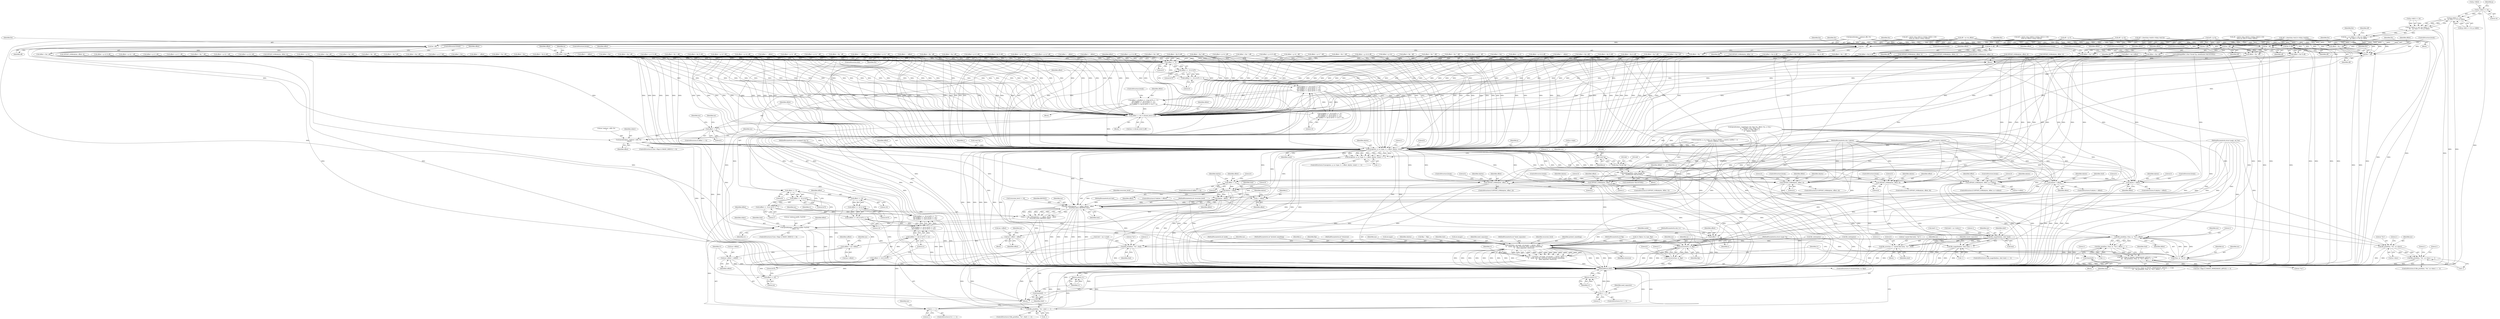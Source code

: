 digraph "1_file_4a284c89d6ef11aca34da65da7d673050a5ea320_4@array" {
"1000989" [label="(Call,p->hl[2] << 16)"];
"1000988" [label="(Call,(p->hl[2] << 16) |\n\t\t\t    (p->hl[1] << 8) | p->hl[0])"];
"1000980" [label="(Call,(p->hl[3] << 24) | (p->hl[2] << 16) |\n\t\t\t    (p->hl[1] << 8) | p->hl[0])"];
"1000978" [label="(Call,lhs = (p->hl[3] << 24) | (p->hl[2] << 16) |\n\t\t\t    (p->hl[1] << 8) | p->hl[0])"];
"1001022" [label="(Call,lhs & off)"];
"1001020" [label="(Call,offset = lhs & off)"];
"1001327" [label="(Call,offset >>  0)"];
"1001326" [label="(Call,(offset >>  0) & 0x7f)"];
"1001325" [label="(Call,((offset >>  0) & 0x7f) <<  0)"];
"1001324" [label="(Call,(((offset >>  0) & 0x7f) <<  0) |\n\t\t\t\t (((offset >>  8) & 0x7f) <<  7) |\n\t\t\t\t (((offset >> 16) & 0x7f) << 14) |\n\t\t\t\t (((offset >> 24) & 0x7f) << 21))"];
"1001321" [label="(Call,offset = ((((offset >>  0) & 0x7f) <<  0) |\n\t\t\t\t (((offset >>  8) & 0x7f) <<  7) |\n\t\t\t\t (((offset >> 16) & 0x7f) << 14) |\n\t\t\t\t (((offset >> 24) & 0x7f) << 21)) + 10)"];
"1001366" [label="(Call,offset += ms->c.li[cont_level-1].off)"];
"1001380" [label="(Call,offset == 0)"];
"1001405" [label="(Call,fprintf(stderr, \"indirect +offs=%u\n\", offset))"];
"1001411" [label="(Call,mcopy(ms, p, m->type, 0, s, offset, nbytes, count))"];
"1001410" [label="(Call,mcopy(ms, p, m->type, 0, s, offset, nbytes, count) == -1)"];
"1001427" [label="(Call,ms->offset = offset)"];
"1001552" [label="(Call,soffset = ms->offset)"];
"1001609" [label="(Call,ms->offset = soffset)"];
"1001441" [label="(Call,mdebug(offset, (char *)(void *)p,\n\t\t\t    sizeof(union VALUETYPE)))"];
"1001459" [label="(Call,OFFSET_OOB(nbytes, offset, 1))"];
"1001470" [label="(Call,OFFSET_OOB(nbytes, offset, 2))"];
"1001493" [label="(Call,OFFSET_OOB(nbytes, offset, 4))"];
"1001504" [label="(Call,OFFSET_OOB(nbytes, offset, 8))"];
"1001515" [label="(Call,OFFSET_OOB(nbytes, offset, m->vallen))"];
"1001526" [label="(Call,nbytes < offset)"];
"1001534" [label="(Call,offset == 0)"];
"1001540" [label="(Call,nbytes < offset)"];
"1001571" [label="(Call,file_softmagic(ms, s + offset, nbytes - offset,\n\t\t    recursion_level, BINTEST, text))"];
"1001569" [label="(Call,rv = file_softmagic(ms, s + offset, nbytes - offset,\n\t\t    recursion_level, BINTEST, text))"];
"1001590" [label="(Call,fprintf(stderr, \"indirect @offs=%u[%d]\n\", offset, rv))"];
"1001615" [label="(Call,rv == 1)"];
"1001662" [label="(Return,return rv;)"];
"1001631" [label="(Call,file_printf(ms, F(ms, m, \"%u\"), offset))"];
"1001630" [label="(Call,file_printf(ms, F(ms, m, \"%u\"), offset) == -1)"];
"1001620" [label="(Call,(ms->flags & (MAGIC_MIME|MAGIC_APPLE)) == 0 &&\n\t\t\t    file_printf(ms, F(ms, m, \"%u\"), offset) == -1)"];
"1001648" [label="(Call,file_printf(ms, \"%s\", rbuf))"];
"1001647" [label="(Call,file_printf(ms, \"%s\", rbuf) == -1)"];
"1001655" [label="(Call,free(rbuf))"];
"1001660" [label="(Call,free(rbuf))"];
"1001633" [label="(Call,F(ms, m, \"%u\"))"];
"1001573" [label="(Call,s + offset)"];
"1001576" [label="(Call,nbytes - offset)"];
"1001666" [label="(Call,nbytes < offset)"];
"1001724" [label="(Call,match(ms, ml.magic, ml.nmagic, s, nbytes, offset + o,\n\t\t    mode, text, flip, recursion_level, printed_something,\n\t\t    need_separator, returnval))"];
"1001722" [label="(Call,rv = match(ms, ml.magic, ml.nmagic, s, nbytes, offset + o,\n\t\t    mode, text, flip, recursion_level, printed_something,\n\t\t    need_separator, returnval))"];
"1001745" [label="(Call,rv != 1)"];
"1001752" [label="(Return,return rv;)"];
"1001734" [label="(Call,offset + o)"];
"1001445" [label="(Call,(void *)p)"];
"1001443" [label="(Call,(char *)(void *)p)"];
"1001692" [label="(Call,file_magicfind(ms, sbuf, &ml))"];
"1001691" [label="(Call,file_magicfind(ms, sbuf, &ml) == -1)"];
"1001700" [label="(Call,file_error(ms, 0, \"cannot find entry `%s'\", sbuf))"];
"1001757" [label="(Call,file_printf(ms, \"%s\", m->desc))"];
"1001756" [label="(Call,file_printf(ms, \"%s\", m->desc) == -1)"];
"1001776" [label="(Call,mconvert(ms, m, flip))"];
"1001775" [label="(Call,!mconvert(ms, m, flip))"];
"1001323" [label="(Call,((((offset >>  0) & 0x7f) <<  0) |\n\t\t\t\t (((offset >>  8) & 0x7f) <<  7) |\n\t\t\t\t (((offset >> 16) & 0x7f) << 14) |\n\t\t\t\t (((offset >> 24) & 0x7f) << 21)) + 10)"];
"1001335" [label="(Call,offset >>  8)"];
"1001334" [label="(Call,(offset >>  8) & 0x7f)"];
"1001333" [label="(Call,((offset >>  8) & 0x7f) <<  7)"];
"1001332" [label="(Call,(((offset >>  8) & 0x7f) <<  7) |\n\t\t\t\t (((offset >> 16) & 0x7f) << 14) |\n\t\t\t\t (((offset >> 24) & 0x7f) << 21))"];
"1001343" [label="(Call,offset >> 16)"];
"1001342" [label="(Call,(offset >> 16) & 0x7f)"];
"1001341" [label="(Call,((offset >> 16) & 0x7f) << 14)"];
"1001340" [label="(Call,(((offset >> 16) & 0x7f) << 14) |\n\t\t\t\t (((offset >> 24) & 0x7f) << 21))"];
"1001350" [label="(Call,offset >> 24)"];
"1001349" [label="(Call,(offset >> 24) & 0x7f)"];
"1001348" [label="(Call,((offset >> 24) & 0x7f) << 21)"];
"1001029" [label="(Call,lhs | off)"];
"1001027" [label="(Call,offset = lhs | off)"];
"1001036" [label="(Call,lhs ^ off)"];
"1001034" [label="(Call,offset = lhs ^ off)"];
"1001041" [label="(Call,offset = lhs + off)"];
"1001043" [label="(Call,lhs + off)"];
"1001050" [label="(Call,lhs - off)"];
"1001048" [label="(Call,offset = lhs - off)"];
"1001057" [label="(Call,lhs * off)"];
"1001055" [label="(Call,offset = lhs * off)"];
"1001064" [label="(Call,lhs / off)"];
"1001062" [label="(Call,offset = lhs / off)"];
"1001071" [label="(Call,lhs % off)"];
"1001069" [label="(Call,offset = lhs % off)"];
"1001076" [label="(Call,offset = lhs)"];
"1001510" [label="(ControlStructure,break;)"];
"1000980" [label="(Call,(p->hl[3] << 24) | (p->hl[2] << 16) |\n\t\t\t    (p->hl[1] << 8) | p->hl[0])"];
"1000935" [label="(Call,offset = lhs * off)"];
"1001650" [label="(Literal,\"%s\")"];
"1000297" [label="(Call,off = q->l)"];
"1001024" [label="(Identifier,off)"];
"1001071" [label="(Call,lhs % off)"];
"1000145" [label="(Call,recursion_level >= 20)"];
"1001699" [label="(Block,)"];
"1001421" [label="(Identifier,count)"];
"1001732" [label="(Identifier,s)"];
"1001053" [label="(ControlStructure,break;)"];
"1001049" [label="(Identifier,offset)"];
"1001653" [label="(Literal,1)"];
"1001411" [label="(Call,mcopy(ms, p, m->type, 0, s, offset, nbytes, count))"];
"1000119" [label="(Call,offset = ms->offset)"];
"1001324" [label="(Call,(((offset >>  0) & 0x7f) <<  0) |\n\t\t\t\t (((offset >>  8) & 0x7f) <<  7) |\n\t\t\t\t (((offset >> 16) & 0x7f) << 14) |\n\t\t\t\t (((offset >> 24) & 0x7f) << 21))"];
"1001764" [label="(Literal,1)"];
"1001440" [label="(Block,)"];
"1001609" [label="(Call,ms->offset = soffset)"];
"1001338" [label="(Literal,0x7f)"];
"1001055" [label="(Call,offset = lhs * off)"];
"1001769" [label="(Literal,1)"];
"1000642" [label="(Call,OFFSET_OOB(nbytes, offset, 2))"];
"1001041" [label="(Call,offset = lhs + off)"];
"1001167" [label="(Call,offset = lhs - off)"];
"1001700" [label="(Call,file_error(ms, 0, \"cannot find entry `%s'\", sbuf))"];
"1001059" [label="(Identifier,off)"];
"1000495" [label="(Call,offset = p->b * off)"];
"1001020" [label="(Call,offset = lhs & off)"];
"1001724" [label="(Call,match(ms, ml.magic, ml.nmagic, s, nbytes, offset + o,\n\t\t    mode, text, flip, recursion_level, printed_something,\n\t\t    need_separator, returnval))"];
"1001023" [label="(Identifier,lhs)"];
"1001496" [label="(Literal,4)"];
"1000376" [label="(Call,off = (int32_t)((q->hl[1]<<24)|(q->hl[0]<<16)|\n\t\t\t\t\t\t (q->hl[3]<<8)|(q->hl[2])))"];
"1000486" [label="(Call,offset = p->b - off)"];
"1000762" [label="(Call,offset = p->h & off)"];
"1001406" [label="(Identifier,stderr)"];
"1001698" [label="(Literal,1)"];
"1001354" [label="(Literal,21)"];
"1001056" [label="(Identifier,offset)"];
"1001048" [label="(Call,offset = lhs - off)"];
"1001310" [label="(Call,offset = ~offset)"];
"1001334" [label="(Call,(offset >>  8) & 0x7f)"];
"1001204" [label="(Call,offset = ~offset)"];
"1001410" [label="(Call,mcopy(ms, p, m->type, 0, s, offset, nbytes, count) == -1)"];
"1001470" [label="(Call,OFFSET_OOB(nbytes, offset, 2))"];
"1001065" [label="(Identifier,lhs)"];
"1000175" [label="(Call,(uint32_t)nbytes)"];
"1000225" [label="(Call,off = m->in_offset)"];
"1001443" [label="(Call,(char *)(void *)p)"];
"1001039" [label="(ControlStructure,break;)"];
"1000599" [label="(Call,offset = lhs - off)"];
"1000979" [label="(Identifier,lhs)"];
"1001691" [label="(Call,file_magicfind(ms, sbuf, &ml) == -1)"];
"1001429" [label="(Identifier,ms)"];
"1000468" [label="(Call,offset = p->b ^ off)"];
"1001057" [label="(Call,lhs * off)"];
"1001527" [label="(Identifier,nbytes)"];
"1001085" [label="(Call,offset = ~offset)"];
"1000928" [label="(Call,offset = lhs - off)"];
"1001379" [label="(ControlStructure,if (offset == 0))"];
"1001777" [label="(Identifier,ms)"];
"1001146" [label="(Call,offset = lhs | off)"];
"1001745" [label="(Call,rv != 1)"];
"1001367" [label="(Identifier,offset)"];
"1001448" [label="(Call,sizeof(union VALUETYPE))"];
"1001580" [label="(Identifier,BINTEST)"];
"1001407" [label="(Literal,\"indirect +offs=%u\n\")"];
"1000110" [label="(MethodParameterIn,int text)"];
"1001739" [label="(Identifier,flip)"];
"1001593" [label="(Identifier,offset)"];
"1001419" [label="(Identifier,offset)"];
"1000115" [label="(MethodParameterIn,int *returnval)"];
"1001339" [label="(Literal,7)"];
"1000981" [label="(Call,p->hl[3] << 24)"];
"1000418" [label="(Call,fprintf(stderr, \"indirect offs=%u\n\", off))"];
"1000730" [label="(Call,offset = lhs)"];
"1001540" [label="(Call,nbytes < offset)"];
"1001755" [label="(ControlStructure,if (file_printf(ms, \"%s\", m->desc) == -1))"];
"1001337" [label="(Literal,8)"];
"1000716" [label="(Call,offset = lhs / off)"];
"1001752" [label="(Return,return rv;)"];
"1000112" [label="(MethodParameterIn,int recursion_level)"];
"1001405" [label="(Call,fprintf(stderr, \"indirect +offs=%u\n\", offset))"];
"1001380" [label="(Call,offset == 0)"];
"1001355" [label="(Literal,10)"];
"1001613" [label="(Identifier,soffset)"];
"1000106" [label="(MethodParameterIn,size_t nbytes)"];
"1001570" [label="(Identifier,rv)"];
"1001774" [label="(ControlStructure,if (!mconvert(ms, m, flip)))"];
"1000103" [label="(MethodParameterIn,struct magic_set *ms)"];
"1001075" [label="(ControlStructure,else)"];
"1000252" [label="(Call,off = q->h)"];
"1001649" [label="(Identifier,ms)"];
"1001509" [label="(Literal,0)"];
"1001365" [label="(Block,)"];
"1001526" [label="(Call,nbytes < offset)"];
"1001070" [label="(Identifier,offset)"];
"1001290" [label="(Call,offset = p->l % off)"];
"1001648" [label="(Call,file_printf(ms, \"%s\", rbuf))"];
"1001571" [label="(Call,file_softmagic(ms, s + offset, nbytes - offset,\n\t\t    recursion_level, BINTEST, text))"];
"1001051" [label="(Identifier,lhs)"];
"1000592" [label="(Call,offset = lhs + off)"];
"1001693" [label="(Identifier,ms)"];
"1001326" [label="(Call,(offset >>  0) & 0x7f)"];
"1001661" [label="(Identifier,rbuf)"];
"1000620" [label="(Call,offset = lhs % off)"];
"1001783" [label="(Literal,1)"];
"1001614" [label="(ControlStructure,if (rv == 1))"];
"1001063" [label="(Identifier,offset)"];
"1001091" [label="(Call,OFFSET_OOB(nbytes, offset, 4))"];
"1001744" [label="(ControlStructure,if (rv != 1))"];
"1001692" [label="(Call,file_magicfind(ms, sbuf, &ml))"];
"1000206" [label="(Call,mdebug(offset, (char *)(void *)p, sizeof(union VALUETYPE)))"];
"1001573" [label="(Call,s + offset)"];
"1001076" [label="(Call,offset = lhs)"];
"1001575" [label="(Identifier,offset)"];
"1001366" [label="(Call,offset += ms->c.li[cont_level-1].off)"];
"1001528" [label="(Identifier,offset)"];
"1001473" [label="(Literal,2)"];
"1000825" [label="(Call,offset = p->h % off)"];
"1001426" [label="(Literal,1)"];
"1001042" [label="(Identifier,offset)"];
"1001368" [label="(Call,ms->c.li[cont_level-1].off)"];
"1000789" [label="(Call,offset = p->h + off)"];
"1001662" [label="(Return,return rv;)"];
"1000430" [label="(Block,)"];
"1001344" [label="(Identifier,offset)"];
"1001077" [label="(Identifier,offset)"];
"1001638" [label="(Call,-1)"];
"1001281" [label="(Call,offset = p->l / off)"];
"1001254" [label="(Call,offset = p->l + off)"];
"1000914" [label="(Call,offset = lhs ^ off)"];
"1001031" [label="(Identifier,off)"];
"1001345" [label="(Literal,16)"];
"1001734" [label="(Call,offset + o)"];
"1000477" [label="(Call,offset = p->b + off)"];
"1000459" [label="(Call,offset = p->b | off)"];
"1001514" [label="(ControlStructure,if (OFFSET_OOB(nbytes, offset, m->vallen)))"];
"1001636" [label="(Literal,\"%u\")"];
"1001621" [label="(Call,(ms->flags & (MAGIC_MIME|MAGIC_APPLE)) == 0)"];
"1001530" [label="(Literal,0)"];
"1001045" [label="(Identifier,off)"];
"1001335" [label="(Call,offset >>  8)"];
"1001668" [label="(Identifier,offset)"];
"1001572" [label="(Identifier,ms)"];
"1001388" [label="(Identifier,ms)"];
"1001347" [label="(Literal,14)"];
"1000745" [label="(Call,OFFSET_OOB(nbytes, offset, 2))"];
"1001667" [label="(Identifier,nbytes)"];
"1000223" [label="(Block,)"];
"1001465" [label="(ControlStructure,break;)"];
"1001329" [label="(Literal,0)"];
"1001707" [label="(Literal,1)"];
"1000834" [label="(Call,offset = p->h)"];
"1001408" [label="(Identifier,offset)"];
"1001746" [label="(Identifier,rv)"];
"1001022" [label="(Call,lhs & off)"];
"1001318" [label="(Block,)"];
"1001418" [label="(Identifier,s)"];
"1001546" [label="(Identifier,sbuf)"];
"1001633" [label="(Call,F(ms, m, \"%u\"))"];
"1001538" [label="(Literal,0)"];
"1000578" [label="(Call,offset = lhs | off)"];
"1001725" [label="(Identifier,ms)"];
"1000341" [label="(Call,off = (int32_t)((q->hl[3]<<24)|(q->hl[2]<<16)|\n\t\t\t\t\t\t (q->hl[1]<<8)|(q->hl[0])))"];
"1001637" [label="(Identifier,offset)"];
"1001582" [label="(ControlStructure,if ((ms->flags & MAGIC_DEBUG) != 0))"];
"1001431" [label="(Identifier,offset)"];
"1001541" [label="(Identifier,nbytes)"];
"1001428" [label="(Call,ms->offset)"];
"1000210" [label="(Call,(void *)p)"];
"1000681" [label="(Call,offset = lhs | off)"];
"1001505" [label="(Identifier,nbytes)"];
"1001046" [label="(ControlStructure,break;)"];
"1001332" [label="(Call,(((offset >>  8) & 0x7f) <<  7) |\n\t\t\t\t (((offset >> 16) & 0x7f) << 14) |\n\t\t\t\t (((offset >> 24) & 0x7f) << 21))"];
"1001686" [label="(Call,flip = !flip)"];
"1001757" [label="(Call,file_printf(ms, \"%s\", m->desc))"];
"1000245" [label="(Call,off = q->b)"];
"1001542" [label="(Identifier,offset)"];
"1001654" [label="(Block,)"];
"1000702" [label="(Call,offset = lhs - off)"];
"1000158" [label="(Call,mcopy(ms, p, m->type, m->flag & INDIR, s, (uint32_t)(offset + o),\n\t    (uint32_t)nbytes, count))"];
"1001030" [label="(Identifier,lhs)"];
"1001349" [label="(Call,(offset >> 24) & 0x7f)"];
"1001635" [label="(Identifier,m)"];
"1001174" [label="(Call,offset = lhs * off)"];
"1001615" [label="(Call,rv == 1)"];
"1000990" [label="(Call,p->hl[2])"];
"1000942" [label="(Call,offset = lhs / off)"];
"1001758" [label="(Identifier,ms)"];
"1001060" [label="(ControlStructure,break;)"];
"1001272" [label="(Call,offset = p->l * off)"];
"1001462" [label="(Literal,1)"];
"1001776" [label="(Call,mconvert(ms, m, flip))"];
"1001592" [label="(Literal,\"indirect @offs=%u[%d]\n\")"];
"1001397" [label="(ControlStructure,if ((ms->flags & MAGIC_DEBUG) != 0))"];
"1001779" [label="(Identifier,flip)"];
"1001195" [label="(Call,offset = lhs)"];
"1001655" [label="(Call,free(rbuf))"];
"1000978" [label="(Call,lhs = (p->hl[3] << 24) | (p->hl[2] << 16) |\n\t\t\t    (p->hl[1] << 8) | p->hl[0])"];
"1001735" [label="(Identifier,offset)"];
"1000533" [label="(Call,offset = ~offset)"];
"1001533" [label="(ControlStructure,if (offset == 0))"];
"1001697" [label="(Call,-1)"];
"1001436" [label="(Identifier,ms)"];
"1001569" [label="(Call,rv = file_softmagic(ms, s + offset, nbytes - offset,\n\t\t    recursion_level, BINTEST, text))"];
"1001617" [label="(Literal,1)"];
"1001738" [label="(Identifier,text)"];
"1001594" [label="(Identifier,rv)"];
"1001321" [label="(Call,offset = ((((offset >>  0) & 0x7f) <<  0) |\n\t\t\t\t (((offset >>  8) & 0x7f) <<  7) |\n\t\t\t\t (((offset >> 16) & 0x7f) << 14) |\n\t\t\t\t (((offset >> 24) & 0x7f) << 21)) + 10)"];
"1001503" [label="(ControlStructure,if (OFFSET_OOB(nbytes, offset, 8)))"];
"1001018" [label="(Block,)"];
"1001346" [label="(Literal,0x7f)"];
"1001034" [label="(Call,offset = lhs ^ off)"];
"1001181" [label="(Call,offset = lhs / off)"];
"1001069" [label="(Call,offset = lhs % off)"];
"1001574" [label="(Identifier,s)"];
"1001652" [label="(Call,-1)"];
"1001534" [label="(Call,offset == 0)"];
"1000956" [label="(Call,offset = lhs)"];
"1001672" [label="(Identifier,sbuf)"];
"1001729" [label="(Call,ml.nmagic)"];
"1001348" [label="(Call,((offset >> 24) & 0x7f) << 21)"];
"1001651" [label="(Identifier,rbuf)"];
"1001647" [label="(Call,file_printf(ms, \"%s\", rbuf) == -1)"];
"1000739" [label="(Call,offset = ~offset)"];
"1001078" [label="(Identifier,lhs)"];
"1001694" [label="(Identifier,sbuf)"];
"1001498" [label="(Literal,0)"];
"1001427" [label="(Call,ms->offset = offset)"];
"1001450" [label="(Call,file_mdump(m))"];
"1001709" [label="(Identifier,oneed_separator)"];
"1001050" [label="(Call,lhs - off)"];
"1000193" [label="(Call,fprintf(stderr, \"mget(type=%d, flag=%x, offset=%u, o=%zu, \"\n\t\t    \"nbytes=%zu, count=%u)\n\", m->type, m->flag, offset, o,\n\t\t    nbytes, count))"];
"1001660" [label="(Call,free(rbuf))"];
"1001340" [label="(Call,(((offset >> 16) & 0x7f) << 14) |\n\t\t\t\t (((offset >> 24) & 0x7f) << 21))"];
"1001656" [label="(Identifier,rbuf)"];
"1001624" [label="(Identifier,ms)"];
"1001044" [label="(Identifier,lhs)"];
"1001245" [label="(Call,offset = p->l ^ off)"];
"1001646" [label="(ControlStructure,if (file_printf(ms, \"%s\", rbuf) == -1))"];
"1001517" [label="(Identifier,offset)"];
"1000522" [label="(Call,offset = p->b)"];
"1001493" [label="(Call,OFFSET_OOB(nbytes, offset, 4))"];
"1001064" [label="(Call,lhs / off)"];
"1001067" [label="(ControlStructure,break;)"];
"1000688" [label="(Call,offset = lhs ^ off)"];
"1000674" [label="(Call,offset = lhs & off)"];
"1001723" [label="(Identifier,rv)"];
"1001139" [label="(Call,offset = lhs & off)"];
"1000425" [label="(Call,cvt_flip(m->in_type, flip))"];
"1001523" [label="(ControlStructure,break;)"];
"1000585" [label="(Call,offset = lhs ^ off)"];
"1000305" [label="(Call,off = (int32_t)((q->hl[0]<<24)|(q->hl[1]<<16)|\n\t\t\t\t\t\t (q->hl[2]<<8)|(q->hl[3])))"];
"1000900" [label="(Call,offset = lhs & off)"];
"1001350" [label="(Call,offset >> 24)"];
"1000921" [label="(Call,offset = lhs + off)"];
"1001062" [label="(Call,offset = lhs / off)"];
"1000539" [label="(Call,OFFSET_OOB(nbytes, offset, 2))"];
"1001610" [label="(Call,ms->offset)"];
"1001409" [label="(ControlStructure,if (mcopy(ms, p, m->type, 0, s, offset, nbytes, count) == -1))"];
"1001665" [label="(ControlStructure,if (nbytes < offset))"];
"1001631" [label="(Call,file_printf(ms, F(ms, m, \"%u\"), offset))"];
"1001535" [label="(Identifier,offset)"];
"1000771" [label="(Call,offset = p->h | off)"];
"1001472" [label="(Identifier,offset)"];
"1001451" [label="(Identifier,m)"];
"1001778" [label="(Identifier,m)"];
"1001460" [label="(Identifier,nbytes)"];
"1001616" [label="(Identifier,rv)"];
"1000989" [label="(Call,p->hl[2] << 16)"];
"1001591" [label="(Identifier,stderr)"];
"1001670" [label="(Literal,0)"];
"1001702" [label="(Literal,0)"];
"1000433" [label="(Call,OFFSET_OOB(nbytes, offset, 1))"];
"1001742" [label="(Identifier,need_separator)"];
"1001010" [label="(Identifier,off)"];
"1001420" [label="(Identifier,nbytes)"];
"1001476" [label="(ControlStructure,break;)"];
"1001356" [label="(ControlStructure,break;)"];
"1001642" [label="(Identifier,rbuf)"];
"1001459" [label="(Call,OFFSET_OOB(nbytes, offset, 1))"];
"1001330" [label="(Literal,0x7f)"];
"1001743" [label="(Identifier,returnval)"];
"1001499" [label="(ControlStructure,break;)"];
"1000105" [label="(MethodParameterIn,struct magic *m)"];
"1000965" [label="(Call,offset = ~offset)"];
"1001495" [label="(Identifier,offset)"];
"1001522" [label="(Literal,0)"];
"1001760" [label="(Call,m->desc)"];
"1001464" [label="(Literal,0)"];
"1001412" [label="(Identifier,ms)"];
"1000972" [label="(Call,OFFSET_OOB(nbytes, offset, 4))"];
"1000798" [label="(Call,offset = p->h - off)"];
"1001703" [label="(Literal,\"cannot find entry `%s'\")"];
"1001775" [label="(Call,!mconvert(ms, m, flip))"];
"1000114" [label="(MethodParameterIn,int *need_separator)"];
"1001423" [label="(Literal,1)"];
"1000852" [label="(Call,OFFSET_OOB(nbytes, offset, 4))"];
"1001035" [label="(Identifier,offset)"];
"1001336" [label="(Identifier,offset)"];
"1001417" [label="(Literal,0)"];
"1001767" [label="(Literal,1)"];
"1001531" [label="(ControlStructure,break;)"];
"1001021" [label="(Identifier,offset)"];
"1001750" [label="(Identifier,need_separator)"];
"1000111" [label="(MethodParameterIn,int flip)"];
"1000780" [label="(Call,offset = p->h ^ off)"];
"1001236" [label="(Call,offset = p->l | off)"];
"1000949" [label="(Call,offset = lhs % off)"];
"1000504" [label="(Call,offset = p->b / off)"];
"1001507" [label="(Literal,8)"];
"1001058" [label="(Identifier,lhs)"];
"1001492" [label="(ControlStructure,if (OFFSET_OOB(nbytes, offset, 4)))"];
"1001695" [label="(Call,&ml)"];
"1001210" [label="(Call,OFFSET_OOB(nbytes, offset, 4))"];
"1001579" [label="(Identifier,recursion_level)"];
"1000807" [label="(Call,offset = p->h * off)"];
"1000845" [label="(Call,offset = ~offset)"];
"1001504" [label="(Call,OFFSET_OOB(nbytes, offset, 8))"];
"1001036" [label="(Call,lhs ^ off)"];
"1001740" [label="(Identifier,recursion_level)"];
"1000995" [label="(Literal,16)"];
"1001737" [label="(Identifier,mode)"];
"1001331" [label="(Literal,0)"];
"1001741" [label="(Identifier,printed_something)"];
"1001343" [label="(Call,offset >> 16)"];
"1001028" [label="(Identifier,offset)"];
"1001544" [label="(Literal,0)"];
"1001763" [label="(Call,-1)"];
"1001759" [label="(Literal,\"%s\")"];
"1001353" [label="(Literal,0x7f)"];
"1001578" [label="(Identifier,offset)"];
"1001596" [label="(Identifier,rbuf)"];
"1000636" [label="(Call,offset = ~offset)"];
"1000988" [label="(Call,(p->hl[2] << 16) |\n\t\t\t    (p->hl[1] << 8) | p->hl[0])"];
"1001441" [label="(Call,mdebug(offset, (char *)(void *)p,\n\t\t\t    sizeof(union VALUETYPE)))"];
"1001461" [label="(Identifier,offset)"];
"1001227" [label="(Call,offset = p->l & off)"];
"1001552" [label="(Call,soffset = ms->offset)"];
"1000613" [label="(Call,offset = lhs / off)"];
"1001333" [label="(Call,((offset >>  8) & 0x7f) <<  7)"];
"1001447" [label="(Identifier,p)"];
"1001322" [label="(Identifier,offset)"];
"1001073" [label="(Identifier,off)"];
"1000278" [label="(Call,off = (short)((q->hs[1]<<8)|(q->hs[0])))"];
"1001025" [label="(ControlStructure,break;)"];
"1001577" [label="(Identifier,nbytes)"];
"1001325" [label="(Call,((offset >>  0) & 0x7f) <<  0)"];
"1001620" [label="(Call,(ms->flags & (MAGIC_MIME|MAGIC_APPLE)) == 0 &&\n\t\t\t    file_printf(ms, F(ms, m, \"%u\"), offset) == -1)"];
"1001632" [label="(Identifier,ms)"];
"1001027" [label="(Call,offset = lhs | off)"];
"1001539" [label="(ControlStructure,if (nbytes < offset))"];
"1001781" [label="(Literal,0)"];
"1001445" [label="(Call,(void *)p)"];
"1001074" [label="(ControlStructure,break;)"];
"1000723" [label="(Call,offset = lhs % off)"];
"1001515" [label="(Call,OFFSET_OOB(nbytes, offset, m->vallen))"];
"1001413" [label="(Identifier,p)"];
"1001475" [label="(Literal,0)"];
"1001000" [label="(Identifier,p)"];
"1001323" [label="(Call,((((offset >>  0) & 0x7f) <<  0) |\n\t\t\t\t (((offset >>  8) & 0x7f) <<  7) |\n\t\t\t\t (((offset >> 16) & 0x7f) << 14) |\n\t\t\t\t (((offset >> 24) & 0x7f) << 21)) + 10)"];
"1001784" [label="(MethodReturn,RET)"];
"1000606" [label="(Call,offset = lhs * off)"];
"1001690" [label="(ControlStructure,if (file_magicfind(ms, sbuf, &ml) == -1))"];
"1001352" [label="(Literal,24)"];
"1001328" [label="(Identifier,offset)"];
"1000996" [label="(Call,(p->hl[1] << 8) | p->hl[0])"];
"1001747" [label="(Literal,1)"];
"1001753" [label="(Identifier,rv)"];
"1001038" [label="(Identifier,off)"];
"1000215" [label="(Call,file_mdump(m))"];
"1001516" [label="(Identifier,nbytes)"];
"1000816" [label="(Call,offset = p->h / off)"];
"1001494" [label="(Identifier,nbytes)"];
"1001553" [label="(Identifier,soffset)"];
"1001456" [label="(Block,)"];
"1001160" [label="(Call,offset = lhs + off)"];
"1001704" [label="(Identifier,sbuf)"];
"1001619" [label="(ControlStructure,if ((ms->flags & (MAGIC_MIME|MAGIC_APPLE)) == 0 &&\n\t\t\t    file_printf(ms, F(ms, m, \"%u\"), offset) == -1))"];
"1001082" [label="(Identifier,m)"];
"1001630" [label="(Call,file_printf(ms, F(ms, m, \"%u\"), offset) == -1)"];
"1000513" [label="(Call,offset = p->b % off)"];
"1001684" [label="(Call,sbuf++)"];
"1000695" [label="(Call,offset = lhs + off)"];
"1001043" [label="(Call,lhs + off)"];
"1000109" [label="(MethodParameterIn,int mode)"];
"1001381" [label="(Identifier,offset)"];
"1001663" [label="(Identifier,rv)"];
"1000113" [label="(MethodParameterIn,int *printed_something)"];
"1001422" [label="(Call,-1)"];
"1001595" [label="(Call,rbuf = ms->o.buf)"];
"1001458" [label="(ControlStructure,if (OFFSET_OOB(nbytes, offset, 1)))"];
"1001414" [label="(Call,m->type)"];
"1001525" [label="(ControlStructure,if (nbytes < offset))"];
"1000450" [label="(Call,offset = p->b & off)"];
"1001342" [label="(Call,(offset >> 16) & 0x7f)"];
"1001736" [label="(Identifier,o)"];
"1001536" [label="(Literal,0)"];
"1001153" [label="(Call,offset = lhs ^ off)"];
"1000107" [label="(MethodParameterIn,size_t o)"];
"1001351" [label="(Identifier,offset)"];
"1001029" [label="(Call,lhs | off)"];
"1001442" [label="(Identifier,offset)"];
"1001469" [label="(ControlStructure,if (OFFSET_OOB(nbytes, offset, 2)))"];
"1001659" [label="(Literal,1)"];
"1001506" [label="(Identifier,offset)"];
"1000104" [label="(MethodParameterIn,const unsigned char *s)"];
"1001263" [label="(Call,offset = p->l - off)"];
"1001586" [label="(Identifier,ms)"];
"1000627" [label="(Call,offset = lhs)"];
"1001518" [label="(Call,m->vallen)"];
"1001634" [label="(Identifier,ms)"];
"1001581" [label="(Identifier,text)"];
"1001327" [label="(Call,offset >>  0)"];
"1001401" [label="(Identifier,ms)"];
"1001671" [label="(Call,sbuf = m->value.s)"];
"1001037" [label="(Identifier,lhs)"];
"1001756" [label="(Call,file_printf(ms, \"%s\", m->desc) == -1)"];
"1001639" [label="(Literal,1)"];
"1001726" [label="(Call,ml.magic)"];
"1001590" [label="(Call,fprintf(stderr, \"indirect @offs=%u[%d]\n\", offset, rv))"];
"1001032" [label="(ControlStructure,break;)"];
"1001299" [label="(Call,offset = p->l)"];
"1001666" [label="(Call,nbytes < offset)"];
"1001052" [label="(Identifier,off)"];
"1001341" [label="(Call,((offset >> 16) & 0x7f) << 14)"];
"1000907" [label="(Call,offset = lhs | off)"];
"1001188" [label="(Call,offset = lhs % off)"];
"1000709" [label="(Call,offset = lhs * off)"];
"1000259" [label="(Call,off = (short)((q->hs[0]<<8)|(q->hs[1])))"];
"1001554" [label="(Call,ms->offset)"];
"1001066" [label="(Identifier,off)"];
"1001576" [label="(Call,nbytes - offset)"];
"1001072" [label="(Identifier,lhs)"];
"1001471" [label="(Identifier,nbytes)"];
"1001722" [label="(Call,rv = match(ms, ml.magic, ml.nmagic, s, nbytes, offset + o,\n\t\t    mode, text, flip, recursion_level, printed_something,\n\t\t    need_separator, returnval))"];
"1001701" [label="(Identifier,ms)"];
"1001560" [label="(Identifier,ms)"];
"1000571" [label="(Call,offset = lhs & off)"];
"1001733" [label="(Identifier,nbytes)"];
"1001382" [label="(Literal,0)"];
"1000989" -> "1000988"  [label="AST: "];
"1000989" -> "1000995"  [label="CFG: "];
"1000990" -> "1000989"  [label="AST: "];
"1000995" -> "1000989"  [label="AST: "];
"1001000" -> "1000989"  [label="CFG: "];
"1000989" -> "1001784"  [label="DDG: "];
"1000989" -> "1000988"  [label="DDG: "];
"1000989" -> "1000988"  [label="DDG: "];
"1000988" -> "1000980"  [label="AST: "];
"1000988" -> "1000996"  [label="CFG: "];
"1000996" -> "1000988"  [label="AST: "];
"1000980" -> "1000988"  [label="CFG: "];
"1000988" -> "1001784"  [label="DDG: "];
"1000988" -> "1001784"  [label="DDG: "];
"1000988" -> "1000980"  [label="DDG: "];
"1000988" -> "1000980"  [label="DDG: "];
"1000996" -> "1000988"  [label="DDG: "];
"1000996" -> "1000988"  [label="DDG: "];
"1000980" -> "1000978"  [label="AST: "];
"1000981" -> "1000980"  [label="AST: "];
"1000978" -> "1000980"  [label="CFG: "];
"1000980" -> "1001784"  [label="DDG: "];
"1000980" -> "1001784"  [label="DDG: "];
"1000980" -> "1000978"  [label="DDG: "];
"1000980" -> "1000978"  [label="DDG: "];
"1000981" -> "1000980"  [label="DDG: "];
"1000981" -> "1000980"  [label="DDG: "];
"1000978" -> "1000430"  [label="AST: "];
"1000979" -> "1000978"  [label="AST: "];
"1001010" -> "1000978"  [label="CFG: "];
"1000978" -> "1001784"  [label="DDG: "];
"1000978" -> "1001784"  [label="DDG: "];
"1000978" -> "1001022"  [label="DDG: "];
"1000978" -> "1001029"  [label="DDG: "];
"1000978" -> "1001036"  [label="DDG: "];
"1000978" -> "1001041"  [label="DDG: "];
"1000978" -> "1001043"  [label="DDG: "];
"1000978" -> "1001050"  [label="DDG: "];
"1000978" -> "1001057"  [label="DDG: "];
"1000978" -> "1001064"  [label="DDG: "];
"1000978" -> "1001071"  [label="DDG: "];
"1000978" -> "1001076"  [label="DDG: "];
"1001022" -> "1001020"  [label="AST: "];
"1001022" -> "1001024"  [label="CFG: "];
"1001023" -> "1001022"  [label="AST: "];
"1001024" -> "1001022"  [label="AST: "];
"1001020" -> "1001022"  [label="CFG: "];
"1001022" -> "1001784"  [label="DDG: "];
"1001022" -> "1001784"  [label="DDG: "];
"1001022" -> "1001020"  [label="DDG: "];
"1001022" -> "1001020"  [label="DDG: "];
"1000376" -> "1001022"  [label="DDG: "];
"1000252" -> "1001022"  [label="DDG: "];
"1000225" -> "1001022"  [label="DDG: "];
"1000305" -> "1001022"  [label="DDG: "];
"1000341" -> "1001022"  [label="DDG: "];
"1000418" -> "1001022"  [label="DDG: "];
"1000245" -> "1001022"  [label="DDG: "];
"1000278" -> "1001022"  [label="DDG: "];
"1000259" -> "1001022"  [label="DDG: "];
"1000297" -> "1001022"  [label="DDG: "];
"1001020" -> "1001018"  [label="AST: "];
"1001021" -> "1001020"  [label="AST: "];
"1001025" -> "1001020"  [label="CFG: "];
"1001020" -> "1001784"  [label="DDG: "];
"1001020" -> "1001327"  [label="DDG: "];
"1001020" -> "1001366"  [label="DDG: "];
"1001020" -> "1001411"  [label="DDG: "];
"1001327" -> "1001326"  [label="AST: "];
"1001327" -> "1001329"  [label="CFG: "];
"1001328" -> "1001327"  [label="AST: "];
"1001329" -> "1001327"  [label="AST: "];
"1001330" -> "1001327"  [label="CFG: "];
"1001327" -> "1001326"  [label="DDG: "];
"1001327" -> "1001326"  [label="DDG: "];
"1000914" -> "1001327"  [label="DDG: "];
"1000900" -> "1001327"  [label="DDG: "];
"1001290" -> "1001327"  [label="DDG: "];
"1000613" -> "1001327"  [label="DDG: "];
"1000606" -> "1001327"  [label="DDG: "];
"1000578" -> "1001327"  [label="DDG: "];
"1000681" -> "1001327"  [label="DDG: "];
"1001048" -> "1001327"  [label="DDG: "];
"1000459" -> "1001327"  [label="DDG: "];
"1000723" -> "1001327"  [label="DDG: "];
"1000935" -> "1001327"  [label="DDG: "];
"1000695" -> "1001327"  [label="DDG: "];
"1000688" -> "1001327"  [label="DDG: "];
"1000807" -> "1001327"  [label="DDG: "];
"1001204" -> "1001327"  [label="DDG: "];
"1001174" -> "1001327"  [label="DDG: "];
"1000780" -> "1001327"  [label="DDG: "];
"1000495" -> "1001327"  [label="DDG: "];
"1001153" -> "1001327"  [label="DDG: "];
"1001181" -> "1001327"  [label="DDG: "];
"1001139" -> "1001327"  [label="DDG: "];
"1000642" -> "1001327"  [label="DDG: "];
"1001055" -> "1001327"  [label="DDG: "];
"1000513" -> "1001327"  [label="DDG: "];
"1000620" -> "1001327"  [label="DDG: "];
"1000745" -> "1001327"  [label="DDG: "];
"1000816" -> "1001327"  [label="DDG: "];
"1001272" -> "1001327"  [label="DDG: "];
"1001027" -> "1001327"  [label="DDG: "];
"1001188" -> "1001327"  [label="DDG: "];
"1000949" -> "1001327"  [label="DDG: "];
"1001085" -> "1001327"  [label="DDG: "];
"1001041" -> "1001327"  [label="DDG: "];
"1000972" -> "1001327"  [label="DDG: "];
"1000636" -> "1001327"  [label="DDG: "];
"1000789" -> "1001327"  [label="DDG: "];
"1000907" -> "1001327"  [label="DDG: "];
"1000716" -> "1001327"  [label="DDG: "];
"1000956" -> "1001327"  [label="DDG: "];
"1000599" -> "1001327"  [label="DDG: "];
"1001236" -> "1001327"  [label="DDG: "];
"1000928" -> "1001327"  [label="DDG: "];
"1000627" -> "1001327"  [label="DDG: "];
"1001034" -> "1001327"  [label="DDG: "];
"1001299" -> "1001327"  [label="DDG: "];
"1000834" -> "1001327"  [label="DDG: "];
"1000585" -> "1001327"  [label="DDG: "];
"1000942" -> "1001327"  [label="DDG: "];
"1001310" -> "1001327"  [label="DDG: "];
"1000674" -> "1001327"  [label="DDG: "];
"1000798" -> "1001327"  [label="DDG: "];
"1000739" -> "1001327"  [label="DDG: "];
"1001254" -> "1001327"  [label="DDG: "];
"1001062" -> "1001327"  [label="DDG: "];
"1000709" -> "1001327"  [label="DDG: "];
"1000845" -> "1001327"  [label="DDG: "];
"1000468" -> "1001327"  [label="DDG: "];
"1001245" -> "1001327"  [label="DDG: "];
"1001195" -> "1001327"  [label="DDG: "];
"1000206" -> "1001327"  [label="DDG: "];
"1001076" -> "1001327"  [label="DDG: "];
"1000730" -> "1001327"  [label="DDG: "];
"1000571" -> "1001327"  [label="DDG: "];
"1000852" -> "1001327"  [label="DDG: "];
"1001160" -> "1001327"  [label="DDG: "];
"1000965" -> "1001327"  [label="DDG: "];
"1001227" -> "1001327"  [label="DDG: "];
"1000762" -> "1001327"  [label="DDG: "];
"1000533" -> "1001327"  [label="DDG: "];
"1000433" -> "1001327"  [label="DDG: "];
"1001167" -> "1001327"  [label="DDG: "];
"1000504" -> "1001327"  [label="DDG: "];
"1001281" -> "1001327"  [label="DDG: "];
"1000522" -> "1001327"  [label="DDG: "];
"1001069" -> "1001327"  [label="DDG: "];
"1000702" -> "1001327"  [label="DDG: "];
"1001210" -> "1001327"  [label="DDG: "];
"1001091" -> "1001327"  [label="DDG: "];
"1000825" -> "1001327"  [label="DDG: "];
"1001146" -> "1001327"  [label="DDG: "];
"1000450" -> "1001327"  [label="DDG: "];
"1001263" -> "1001327"  [label="DDG: "];
"1000477" -> "1001327"  [label="DDG: "];
"1000771" -> "1001327"  [label="DDG: "];
"1000486" -> "1001327"  [label="DDG: "];
"1000539" -> "1001327"  [label="DDG: "];
"1000921" -> "1001327"  [label="DDG: "];
"1000592" -> "1001327"  [label="DDG: "];
"1000119" -> "1001327"  [label="DDG: "];
"1001327" -> "1001335"  [label="DDG: "];
"1001326" -> "1001325"  [label="AST: "];
"1001326" -> "1001330"  [label="CFG: "];
"1001330" -> "1001326"  [label="AST: "];
"1001331" -> "1001326"  [label="CFG: "];
"1001326" -> "1001784"  [label="DDG: "];
"1001326" -> "1001325"  [label="DDG: "];
"1001326" -> "1001325"  [label="DDG: "];
"1001325" -> "1001324"  [label="AST: "];
"1001325" -> "1001331"  [label="CFG: "];
"1001331" -> "1001325"  [label="AST: "];
"1001336" -> "1001325"  [label="CFG: "];
"1001325" -> "1001784"  [label="DDG: "];
"1001325" -> "1001324"  [label="DDG: "];
"1001325" -> "1001324"  [label="DDG: "];
"1001324" -> "1001323"  [label="AST: "];
"1001324" -> "1001332"  [label="CFG: "];
"1001332" -> "1001324"  [label="AST: "];
"1001355" -> "1001324"  [label="CFG: "];
"1001324" -> "1001784"  [label="DDG: "];
"1001324" -> "1001784"  [label="DDG: "];
"1001324" -> "1001321"  [label="DDG: "];
"1001324" -> "1001321"  [label="DDG: "];
"1001324" -> "1001323"  [label="DDG: "];
"1001324" -> "1001323"  [label="DDG: "];
"1001332" -> "1001324"  [label="DDG: "];
"1001332" -> "1001324"  [label="DDG: "];
"1001321" -> "1001318"  [label="AST: "];
"1001321" -> "1001323"  [label="CFG: "];
"1001322" -> "1001321"  [label="AST: "];
"1001323" -> "1001321"  [label="AST: "];
"1001356" -> "1001321"  [label="CFG: "];
"1001321" -> "1001784"  [label="DDG: "];
"1001321" -> "1001366"  [label="DDG: "];
"1001321" -> "1001411"  [label="DDG: "];
"1001366" -> "1001365"  [label="AST: "];
"1001366" -> "1001368"  [label="CFG: "];
"1001367" -> "1001366"  [label="AST: "];
"1001368" -> "1001366"  [label="AST: "];
"1001381" -> "1001366"  [label="CFG: "];
"1001366" -> "1001784"  [label="DDG: "];
"1000914" -> "1001366"  [label="DDG: "];
"1000900" -> "1001366"  [label="DDG: "];
"1001290" -> "1001366"  [label="DDG: "];
"1000613" -> "1001366"  [label="DDG: "];
"1000606" -> "1001366"  [label="DDG: "];
"1000578" -> "1001366"  [label="DDG: "];
"1000681" -> "1001366"  [label="DDG: "];
"1001048" -> "1001366"  [label="DDG: "];
"1000459" -> "1001366"  [label="DDG: "];
"1000723" -> "1001366"  [label="DDG: "];
"1000935" -> "1001366"  [label="DDG: "];
"1000695" -> "1001366"  [label="DDG: "];
"1000688" -> "1001366"  [label="DDG: "];
"1000807" -> "1001366"  [label="DDG: "];
"1001204" -> "1001366"  [label="DDG: "];
"1001174" -> "1001366"  [label="DDG: "];
"1000780" -> "1001366"  [label="DDG: "];
"1000495" -> "1001366"  [label="DDG: "];
"1001153" -> "1001366"  [label="DDG: "];
"1001181" -> "1001366"  [label="DDG: "];
"1001139" -> "1001366"  [label="DDG: "];
"1000642" -> "1001366"  [label="DDG: "];
"1001055" -> "1001366"  [label="DDG: "];
"1000513" -> "1001366"  [label="DDG: "];
"1000620" -> "1001366"  [label="DDG: "];
"1000745" -> "1001366"  [label="DDG: "];
"1000816" -> "1001366"  [label="DDG: "];
"1001272" -> "1001366"  [label="DDG: "];
"1001027" -> "1001366"  [label="DDG: "];
"1001188" -> "1001366"  [label="DDG: "];
"1000949" -> "1001366"  [label="DDG: "];
"1001085" -> "1001366"  [label="DDG: "];
"1001041" -> "1001366"  [label="DDG: "];
"1000972" -> "1001366"  [label="DDG: "];
"1000636" -> "1001366"  [label="DDG: "];
"1000789" -> "1001366"  [label="DDG: "];
"1000907" -> "1001366"  [label="DDG: "];
"1000716" -> "1001366"  [label="DDG: "];
"1000956" -> "1001366"  [label="DDG: "];
"1000599" -> "1001366"  [label="DDG: "];
"1001236" -> "1001366"  [label="DDG: "];
"1000928" -> "1001366"  [label="DDG: "];
"1000627" -> "1001366"  [label="DDG: "];
"1001034" -> "1001366"  [label="DDG: "];
"1001299" -> "1001366"  [label="DDG: "];
"1000834" -> "1001366"  [label="DDG: "];
"1000585" -> "1001366"  [label="DDG: "];
"1000942" -> "1001366"  [label="DDG: "];
"1001310" -> "1001366"  [label="DDG: "];
"1000674" -> "1001366"  [label="DDG: "];
"1000798" -> "1001366"  [label="DDG: "];
"1000739" -> "1001366"  [label="DDG: "];
"1001254" -> "1001366"  [label="DDG: "];
"1001062" -> "1001366"  [label="DDG: "];
"1000709" -> "1001366"  [label="DDG: "];
"1000845" -> "1001366"  [label="DDG: "];
"1000468" -> "1001366"  [label="DDG: "];
"1001245" -> "1001366"  [label="DDG: "];
"1001195" -> "1001366"  [label="DDG: "];
"1000206" -> "1001366"  [label="DDG: "];
"1001076" -> "1001366"  [label="DDG: "];
"1000730" -> "1001366"  [label="DDG: "];
"1000571" -> "1001366"  [label="DDG: "];
"1000852" -> "1001366"  [label="DDG: "];
"1001160" -> "1001366"  [label="DDG: "];
"1000965" -> "1001366"  [label="DDG: "];
"1001227" -> "1001366"  [label="DDG: "];
"1000762" -> "1001366"  [label="DDG: "];
"1000533" -> "1001366"  [label="DDG: "];
"1000433" -> "1001366"  [label="DDG: "];
"1001167" -> "1001366"  [label="DDG: "];
"1000504" -> "1001366"  [label="DDG: "];
"1001281" -> "1001366"  [label="DDG: "];
"1000522" -> "1001366"  [label="DDG: "];
"1001069" -> "1001366"  [label="DDG: "];
"1000702" -> "1001366"  [label="DDG: "];
"1001210" -> "1001366"  [label="DDG: "];
"1001091" -> "1001366"  [label="DDG: "];
"1000825" -> "1001366"  [label="DDG: "];
"1001146" -> "1001366"  [label="DDG: "];
"1000450" -> "1001366"  [label="DDG: "];
"1001263" -> "1001366"  [label="DDG: "];
"1000477" -> "1001366"  [label="DDG: "];
"1000771" -> "1001366"  [label="DDG: "];
"1000486" -> "1001366"  [label="DDG: "];
"1000539" -> "1001366"  [label="DDG: "];
"1000921" -> "1001366"  [label="DDG: "];
"1000592" -> "1001366"  [label="DDG: "];
"1000119" -> "1001366"  [label="DDG: "];
"1001366" -> "1001380"  [label="DDG: "];
"1001380" -> "1001379"  [label="AST: "];
"1001380" -> "1001382"  [label="CFG: "];
"1001381" -> "1001380"  [label="AST: "];
"1001382" -> "1001380"  [label="AST: "];
"1001388" -> "1001380"  [label="CFG: "];
"1001401" -> "1001380"  [label="CFG: "];
"1001380" -> "1001784"  [label="DDG: "];
"1001380" -> "1001784"  [label="DDG: "];
"1001380" -> "1001405"  [label="DDG: "];
"1001380" -> "1001411"  [label="DDG: "];
"1001405" -> "1001397"  [label="AST: "];
"1001405" -> "1001408"  [label="CFG: "];
"1001406" -> "1001405"  [label="AST: "];
"1001407" -> "1001405"  [label="AST: "];
"1001408" -> "1001405"  [label="AST: "];
"1001412" -> "1001405"  [label="CFG: "];
"1001405" -> "1001784"  [label="DDG: "];
"1001405" -> "1001784"  [label="DDG: "];
"1000193" -> "1001405"  [label="DDG: "];
"1000418" -> "1001405"  [label="DDG: "];
"1001405" -> "1001411"  [label="DDG: "];
"1001405" -> "1001590"  [label="DDG: "];
"1001411" -> "1001410"  [label="AST: "];
"1001411" -> "1001421"  [label="CFG: "];
"1001412" -> "1001411"  [label="AST: "];
"1001413" -> "1001411"  [label="AST: "];
"1001414" -> "1001411"  [label="AST: "];
"1001417" -> "1001411"  [label="AST: "];
"1001418" -> "1001411"  [label="AST: "];
"1001419" -> "1001411"  [label="AST: "];
"1001420" -> "1001411"  [label="AST: "];
"1001421" -> "1001411"  [label="AST: "];
"1001423" -> "1001411"  [label="CFG: "];
"1001411" -> "1001784"  [label="DDG: "];
"1001411" -> "1001784"  [label="DDG: "];
"1001411" -> "1001784"  [label="DDG: "];
"1001411" -> "1001784"  [label="DDG: "];
"1001411" -> "1001784"  [label="DDG: "];
"1001411" -> "1001784"  [label="DDG: "];
"1001411" -> "1001784"  [label="DDG: "];
"1001411" -> "1001410"  [label="DDG: "];
"1001411" -> "1001410"  [label="DDG: "];
"1001411" -> "1001410"  [label="DDG: "];
"1001411" -> "1001410"  [label="DDG: "];
"1001411" -> "1001410"  [label="DDG: "];
"1001411" -> "1001410"  [label="DDG: "];
"1001411" -> "1001410"  [label="DDG: "];
"1001411" -> "1001410"  [label="DDG: "];
"1000158" -> "1001411"  [label="DDG: "];
"1000158" -> "1001411"  [label="DDG: "];
"1000158" -> "1001411"  [label="DDG: "];
"1000158" -> "1001411"  [label="DDG: "];
"1000158" -> "1001411"  [label="DDG: "];
"1000103" -> "1001411"  [label="DDG: "];
"1000210" -> "1001411"  [label="DDG: "];
"1000193" -> "1001411"  [label="DDG: "];
"1000193" -> "1001411"  [label="DDG: "];
"1000193" -> "1001411"  [label="DDG: "];
"1000104" -> "1001411"  [label="DDG: "];
"1000914" -> "1001411"  [label="DDG: "];
"1000900" -> "1001411"  [label="DDG: "];
"1001290" -> "1001411"  [label="DDG: "];
"1000613" -> "1001411"  [label="DDG: "];
"1000606" -> "1001411"  [label="DDG: "];
"1000578" -> "1001411"  [label="DDG: "];
"1000681" -> "1001411"  [label="DDG: "];
"1001048" -> "1001411"  [label="DDG: "];
"1000459" -> "1001411"  [label="DDG: "];
"1000723" -> "1001411"  [label="DDG: "];
"1000935" -> "1001411"  [label="DDG: "];
"1000695" -> "1001411"  [label="DDG: "];
"1000688" -> "1001411"  [label="DDG: "];
"1000807" -> "1001411"  [label="DDG: "];
"1001204" -> "1001411"  [label="DDG: "];
"1001174" -> "1001411"  [label="DDG: "];
"1000780" -> "1001411"  [label="DDG: "];
"1000495" -> "1001411"  [label="DDG: "];
"1001153" -> "1001411"  [label="DDG: "];
"1001181" -> "1001411"  [label="DDG: "];
"1001139" -> "1001411"  [label="DDG: "];
"1000642" -> "1001411"  [label="DDG: "];
"1000642" -> "1001411"  [label="DDG: "];
"1001055" -> "1001411"  [label="DDG: "];
"1000513" -> "1001411"  [label="DDG: "];
"1000620" -> "1001411"  [label="DDG: "];
"1000745" -> "1001411"  [label="DDG: "];
"1000745" -> "1001411"  [label="DDG: "];
"1000816" -> "1001411"  [label="DDG: "];
"1001272" -> "1001411"  [label="DDG: "];
"1001027" -> "1001411"  [label="DDG: "];
"1001188" -> "1001411"  [label="DDG: "];
"1000949" -> "1001411"  [label="DDG: "];
"1001085" -> "1001411"  [label="DDG: "];
"1001041" -> "1001411"  [label="DDG: "];
"1000972" -> "1001411"  [label="DDG: "];
"1000972" -> "1001411"  [label="DDG: "];
"1000636" -> "1001411"  [label="DDG: "];
"1000789" -> "1001411"  [label="DDG: "];
"1000907" -> "1001411"  [label="DDG: "];
"1000716" -> "1001411"  [label="DDG: "];
"1000956" -> "1001411"  [label="DDG: "];
"1000599" -> "1001411"  [label="DDG: "];
"1001236" -> "1001411"  [label="DDG: "];
"1000928" -> "1001411"  [label="DDG: "];
"1000627" -> "1001411"  [label="DDG: "];
"1001034" -> "1001411"  [label="DDG: "];
"1001299" -> "1001411"  [label="DDG: "];
"1000834" -> "1001411"  [label="DDG: "];
"1000585" -> "1001411"  [label="DDG: "];
"1000942" -> "1001411"  [label="DDG: "];
"1001310" -> "1001411"  [label="DDG: "];
"1000674" -> "1001411"  [label="DDG: "];
"1000798" -> "1001411"  [label="DDG: "];
"1000739" -> "1001411"  [label="DDG: "];
"1001254" -> "1001411"  [label="DDG: "];
"1001062" -> "1001411"  [label="DDG: "];
"1000709" -> "1001411"  [label="DDG: "];
"1000845" -> "1001411"  [label="DDG: "];
"1000468" -> "1001411"  [label="DDG: "];
"1001245" -> "1001411"  [label="DDG: "];
"1001195" -> "1001411"  [label="DDG: "];
"1000206" -> "1001411"  [label="DDG: "];
"1001076" -> "1001411"  [label="DDG: "];
"1000730" -> "1001411"  [label="DDG: "];
"1000571" -> "1001411"  [label="DDG: "];
"1000852" -> "1001411"  [label="DDG: "];
"1000852" -> "1001411"  [label="DDG: "];
"1001160" -> "1001411"  [label="DDG: "];
"1000965" -> "1001411"  [label="DDG: "];
"1001227" -> "1001411"  [label="DDG: "];
"1000762" -> "1001411"  [label="DDG: "];
"1000533" -> "1001411"  [label="DDG: "];
"1000433" -> "1001411"  [label="DDG: "];
"1000433" -> "1001411"  [label="DDG: "];
"1001167" -> "1001411"  [label="DDG: "];
"1000504" -> "1001411"  [label="DDG: "];
"1001281" -> "1001411"  [label="DDG: "];
"1000522" -> "1001411"  [label="DDG: "];
"1001069" -> "1001411"  [label="DDG: "];
"1000702" -> "1001411"  [label="DDG: "];
"1001210" -> "1001411"  [label="DDG: "];
"1001210" -> "1001411"  [label="DDG: "];
"1001091" -> "1001411"  [label="DDG: "];
"1001091" -> "1001411"  [label="DDG: "];
"1000825" -> "1001411"  [label="DDG: "];
"1001146" -> "1001411"  [label="DDG: "];
"1000450" -> "1001411"  [label="DDG: "];
"1001263" -> "1001411"  [label="DDG: "];
"1000477" -> "1001411"  [label="DDG: "];
"1000771" -> "1001411"  [label="DDG: "];
"1000486" -> "1001411"  [label="DDG: "];
"1000539" -> "1001411"  [label="DDG: "];
"1000539" -> "1001411"  [label="DDG: "];
"1000921" -> "1001411"  [label="DDG: "];
"1000592" -> "1001411"  [label="DDG: "];
"1000119" -> "1001411"  [label="DDG: "];
"1000175" -> "1001411"  [label="DDG: "];
"1000106" -> "1001411"  [label="DDG: "];
"1001411" -> "1001427"  [label="DDG: "];
"1001411" -> "1001441"  [label="DDG: "];
"1001411" -> "1001445"  [label="DDG: "];
"1001411" -> "1001459"  [label="DDG: "];
"1001411" -> "1001459"  [label="DDG: "];
"1001411" -> "1001470"  [label="DDG: "];
"1001411" -> "1001470"  [label="DDG: "];
"1001411" -> "1001493"  [label="DDG: "];
"1001411" -> "1001493"  [label="DDG: "];
"1001411" -> "1001504"  [label="DDG: "];
"1001411" -> "1001504"  [label="DDG: "];
"1001411" -> "1001515"  [label="DDG: "];
"1001411" -> "1001515"  [label="DDG: "];
"1001411" -> "1001526"  [label="DDG: "];
"1001411" -> "1001526"  [label="DDG: "];
"1001411" -> "1001534"  [label="DDG: "];
"1001411" -> "1001540"  [label="DDG: "];
"1001411" -> "1001571"  [label="DDG: "];
"1001411" -> "1001571"  [label="DDG: "];
"1001411" -> "1001573"  [label="DDG: "];
"1001411" -> "1001666"  [label="DDG: "];
"1001411" -> "1001666"  [label="DDG: "];
"1001411" -> "1001692"  [label="DDG: "];
"1001411" -> "1001724"  [label="DDG: "];
"1001411" -> "1001757"  [label="DDG: "];
"1001411" -> "1001776"  [label="DDG: "];
"1001410" -> "1001409"  [label="AST: "];
"1001410" -> "1001422"  [label="CFG: "];
"1001422" -> "1001410"  [label="AST: "];
"1001426" -> "1001410"  [label="CFG: "];
"1001429" -> "1001410"  [label="CFG: "];
"1001410" -> "1001784"  [label="DDG: "];
"1001410" -> "1001784"  [label="DDG: "];
"1001410" -> "1001784"  [label="DDG: "];
"1001422" -> "1001410"  [label="DDG: "];
"1001427" -> "1000223"  [label="AST: "];
"1001427" -> "1001431"  [label="CFG: "];
"1001428" -> "1001427"  [label="AST: "];
"1001431" -> "1001427"  [label="AST: "];
"1001436" -> "1001427"  [label="CFG: "];
"1001427" -> "1001784"  [label="DDG: "];
"1001427" -> "1001784"  [label="DDG: "];
"1001427" -> "1001552"  [label="DDG: "];
"1001552" -> "1001456"  [label="AST: "];
"1001552" -> "1001554"  [label="CFG: "];
"1001553" -> "1001552"  [label="AST: "];
"1001554" -> "1001552"  [label="AST: "];
"1001560" -> "1001552"  [label="CFG: "];
"1001552" -> "1001609"  [label="DDG: "];
"1001609" -> "1001456"  [label="AST: "];
"1001609" -> "1001613"  [label="CFG: "];
"1001610" -> "1001609"  [label="AST: "];
"1001613" -> "1001609"  [label="AST: "];
"1001616" -> "1001609"  [label="CFG: "];
"1001609" -> "1001784"  [label="DDG: "];
"1001609" -> "1001784"  [label="DDG: "];
"1001441" -> "1001440"  [label="AST: "];
"1001441" -> "1001448"  [label="CFG: "];
"1001442" -> "1001441"  [label="AST: "];
"1001443" -> "1001441"  [label="AST: "];
"1001448" -> "1001441"  [label="AST: "];
"1001451" -> "1001441"  [label="CFG: "];
"1001441" -> "1001784"  [label="DDG: "];
"1001441" -> "1001784"  [label="DDG: "];
"1001441" -> "1001784"  [label="DDG: "];
"1001443" -> "1001441"  [label="DDG: "];
"1001441" -> "1001459"  [label="DDG: "];
"1001441" -> "1001470"  [label="DDG: "];
"1001441" -> "1001493"  [label="DDG: "];
"1001441" -> "1001504"  [label="DDG: "];
"1001441" -> "1001515"  [label="DDG: "];
"1001441" -> "1001526"  [label="DDG: "];
"1001441" -> "1001534"  [label="DDG: "];
"1001441" -> "1001666"  [label="DDG: "];
"1001459" -> "1001458"  [label="AST: "];
"1001459" -> "1001462"  [label="CFG: "];
"1001460" -> "1001459"  [label="AST: "];
"1001461" -> "1001459"  [label="AST: "];
"1001462" -> "1001459"  [label="AST: "];
"1001464" -> "1001459"  [label="CFG: "];
"1001465" -> "1001459"  [label="CFG: "];
"1001459" -> "1001784"  [label="DDG: "];
"1001459" -> "1001784"  [label="DDG: "];
"1001459" -> "1001784"  [label="DDG: "];
"1000175" -> "1001459"  [label="DDG: "];
"1000193" -> "1001459"  [label="DDG: "];
"1000106" -> "1001459"  [label="DDG: "];
"1000206" -> "1001459"  [label="DDG: "];
"1000119" -> "1001459"  [label="DDG: "];
"1001470" -> "1001469"  [label="AST: "];
"1001470" -> "1001473"  [label="CFG: "];
"1001471" -> "1001470"  [label="AST: "];
"1001472" -> "1001470"  [label="AST: "];
"1001473" -> "1001470"  [label="AST: "];
"1001475" -> "1001470"  [label="CFG: "];
"1001476" -> "1001470"  [label="CFG: "];
"1001470" -> "1001784"  [label="DDG: "];
"1001470" -> "1001784"  [label="DDG: "];
"1001470" -> "1001784"  [label="DDG: "];
"1000175" -> "1001470"  [label="DDG: "];
"1000193" -> "1001470"  [label="DDG: "];
"1000106" -> "1001470"  [label="DDG: "];
"1000206" -> "1001470"  [label="DDG: "];
"1000119" -> "1001470"  [label="DDG: "];
"1001493" -> "1001492"  [label="AST: "];
"1001493" -> "1001496"  [label="CFG: "];
"1001494" -> "1001493"  [label="AST: "];
"1001495" -> "1001493"  [label="AST: "];
"1001496" -> "1001493"  [label="AST: "];
"1001498" -> "1001493"  [label="CFG: "];
"1001499" -> "1001493"  [label="CFG: "];
"1001493" -> "1001784"  [label="DDG: "];
"1001493" -> "1001784"  [label="DDG: "];
"1001493" -> "1001784"  [label="DDG: "];
"1000175" -> "1001493"  [label="DDG: "];
"1000193" -> "1001493"  [label="DDG: "];
"1000106" -> "1001493"  [label="DDG: "];
"1000206" -> "1001493"  [label="DDG: "];
"1000119" -> "1001493"  [label="DDG: "];
"1001504" -> "1001503"  [label="AST: "];
"1001504" -> "1001507"  [label="CFG: "];
"1001505" -> "1001504"  [label="AST: "];
"1001506" -> "1001504"  [label="AST: "];
"1001507" -> "1001504"  [label="AST: "];
"1001509" -> "1001504"  [label="CFG: "];
"1001510" -> "1001504"  [label="CFG: "];
"1001504" -> "1001784"  [label="DDG: "];
"1001504" -> "1001784"  [label="DDG: "];
"1001504" -> "1001784"  [label="DDG: "];
"1000175" -> "1001504"  [label="DDG: "];
"1000193" -> "1001504"  [label="DDG: "];
"1000106" -> "1001504"  [label="DDG: "];
"1000206" -> "1001504"  [label="DDG: "];
"1000119" -> "1001504"  [label="DDG: "];
"1001515" -> "1001514"  [label="AST: "];
"1001515" -> "1001518"  [label="CFG: "];
"1001516" -> "1001515"  [label="AST: "];
"1001517" -> "1001515"  [label="AST: "];
"1001518" -> "1001515"  [label="AST: "];
"1001522" -> "1001515"  [label="CFG: "];
"1001523" -> "1001515"  [label="CFG: "];
"1001515" -> "1001784"  [label="DDG: "];
"1001515" -> "1001784"  [label="DDG: "];
"1001515" -> "1001784"  [label="DDG: "];
"1001515" -> "1001784"  [label="DDG: "];
"1000175" -> "1001515"  [label="DDG: "];
"1000193" -> "1001515"  [label="DDG: "];
"1000106" -> "1001515"  [label="DDG: "];
"1000206" -> "1001515"  [label="DDG: "];
"1000119" -> "1001515"  [label="DDG: "];
"1001526" -> "1001525"  [label="AST: "];
"1001526" -> "1001528"  [label="CFG: "];
"1001527" -> "1001526"  [label="AST: "];
"1001528" -> "1001526"  [label="AST: "];
"1001530" -> "1001526"  [label="CFG: "];
"1001531" -> "1001526"  [label="CFG: "];
"1001526" -> "1001784"  [label="DDG: "];
"1001526" -> "1001784"  [label="DDG: "];
"1001526" -> "1001784"  [label="DDG: "];
"1000175" -> "1001526"  [label="DDG: "];
"1000193" -> "1001526"  [label="DDG: "];
"1000106" -> "1001526"  [label="DDG: "];
"1000206" -> "1001526"  [label="DDG: "];
"1000119" -> "1001526"  [label="DDG: "];
"1001534" -> "1001533"  [label="AST: "];
"1001534" -> "1001536"  [label="CFG: "];
"1001535" -> "1001534"  [label="AST: "];
"1001536" -> "1001534"  [label="AST: "];
"1001538" -> "1001534"  [label="CFG: "];
"1001541" -> "1001534"  [label="CFG: "];
"1001534" -> "1001784"  [label="DDG: "];
"1001534" -> "1001784"  [label="DDG: "];
"1000206" -> "1001534"  [label="DDG: "];
"1000119" -> "1001534"  [label="DDG: "];
"1001534" -> "1001540"  [label="DDG: "];
"1001540" -> "1001539"  [label="AST: "];
"1001540" -> "1001542"  [label="CFG: "];
"1001541" -> "1001540"  [label="AST: "];
"1001542" -> "1001540"  [label="AST: "];
"1001544" -> "1001540"  [label="CFG: "];
"1001546" -> "1001540"  [label="CFG: "];
"1001540" -> "1001784"  [label="DDG: "];
"1001540" -> "1001784"  [label="DDG: "];
"1001540" -> "1001784"  [label="DDG: "];
"1000175" -> "1001540"  [label="DDG: "];
"1000193" -> "1001540"  [label="DDG: "];
"1000106" -> "1001540"  [label="DDG: "];
"1001540" -> "1001571"  [label="DDG: "];
"1001540" -> "1001573"  [label="DDG: "];
"1001540" -> "1001576"  [label="DDG: "];
"1001540" -> "1001576"  [label="DDG: "];
"1001571" -> "1001569"  [label="AST: "];
"1001571" -> "1001581"  [label="CFG: "];
"1001572" -> "1001571"  [label="AST: "];
"1001573" -> "1001571"  [label="AST: "];
"1001576" -> "1001571"  [label="AST: "];
"1001579" -> "1001571"  [label="AST: "];
"1001580" -> "1001571"  [label="AST: "];
"1001581" -> "1001571"  [label="AST: "];
"1001569" -> "1001571"  [label="CFG: "];
"1001571" -> "1001784"  [label="DDG: "];
"1001571" -> "1001784"  [label="DDG: "];
"1001571" -> "1001784"  [label="DDG: "];
"1001571" -> "1001784"  [label="DDG: "];
"1001571" -> "1001784"  [label="DDG: "];
"1001571" -> "1001784"  [label="DDG: "];
"1001571" -> "1001569"  [label="DDG: "];
"1001571" -> "1001569"  [label="DDG: "];
"1001571" -> "1001569"  [label="DDG: "];
"1001571" -> "1001569"  [label="DDG: "];
"1001571" -> "1001569"  [label="DDG: "];
"1001571" -> "1001569"  [label="DDG: "];
"1000158" -> "1001571"  [label="DDG: "];
"1000158" -> "1001571"  [label="DDG: "];
"1000103" -> "1001571"  [label="DDG: "];
"1000104" -> "1001571"  [label="DDG: "];
"1001576" -> "1001571"  [label="DDG: "];
"1001576" -> "1001571"  [label="DDG: "];
"1000145" -> "1001571"  [label="DDG: "];
"1000112" -> "1001571"  [label="DDG: "];
"1000110" -> "1001571"  [label="DDG: "];
"1001571" -> "1001633"  [label="DDG: "];
"1001571" -> "1001648"  [label="DDG: "];
"1001569" -> "1001456"  [label="AST: "];
"1001570" -> "1001569"  [label="AST: "];
"1001586" -> "1001569"  [label="CFG: "];
"1001569" -> "1001784"  [label="DDG: "];
"1001569" -> "1001590"  [label="DDG: "];
"1001569" -> "1001615"  [label="DDG: "];
"1001590" -> "1001582"  [label="AST: "];
"1001590" -> "1001594"  [label="CFG: "];
"1001591" -> "1001590"  [label="AST: "];
"1001592" -> "1001590"  [label="AST: "];
"1001593" -> "1001590"  [label="AST: "];
"1001594" -> "1001590"  [label="AST: "];
"1001596" -> "1001590"  [label="CFG: "];
"1001590" -> "1001784"  [label="DDG: "];
"1001590" -> "1001784"  [label="DDG: "];
"1001590" -> "1001784"  [label="DDG: "];
"1000193" -> "1001590"  [label="DDG: "];
"1000418" -> "1001590"  [label="DDG: "];
"1001576" -> "1001590"  [label="DDG: "];
"1001590" -> "1001615"  [label="DDG: "];
"1001590" -> "1001631"  [label="DDG: "];
"1001615" -> "1001614"  [label="AST: "];
"1001615" -> "1001617"  [label="CFG: "];
"1001616" -> "1001615"  [label="AST: "];
"1001617" -> "1001615"  [label="AST: "];
"1001624" -> "1001615"  [label="CFG: "];
"1001661" -> "1001615"  [label="CFG: "];
"1001615" -> "1001784"  [label="DDG: "];
"1001615" -> "1001784"  [label="DDG: "];
"1001615" -> "1001662"  [label="DDG: "];
"1001662" -> "1001456"  [label="AST: "];
"1001662" -> "1001663"  [label="CFG: "];
"1001663" -> "1001662"  [label="AST: "];
"1001784" -> "1001662"  [label="CFG: "];
"1001662" -> "1001784"  [label="DDG: "];
"1001663" -> "1001662"  [label="DDG: "];
"1001631" -> "1001630"  [label="AST: "];
"1001631" -> "1001637"  [label="CFG: "];
"1001632" -> "1001631"  [label="AST: "];
"1001633" -> "1001631"  [label="AST: "];
"1001637" -> "1001631"  [label="AST: "];
"1001639" -> "1001631"  [label="CFG: "];
"1001631" -> "1001784"  [label="DDG: "];
"1001631" -> "1001784"  [label="DDG: "];
"1001631" -> "1001784"  [label="DDG: "];
"1001631" -> "1001630"  [label="DDG: "];
"1001631" -> "1001630"  [label="DDG: "];
"1001631" -> "1001630"  [label="DDG: "];
"1001633" -> "1001631"  [label="DDG: "];
"1001633" -> "1001631"  [label="DDG: "];
"1001633" -> "1001631"  [label="DDG: "];
"1000103" -> "1001631"  [label="DDG: "];
"1001576" -> "1001631"  [label="DDG: "];
"1001631" -> "1001648"  [label="DDG: "];
"1001630" -> "1001620"  [label="AST: "];
"1001630" -> "1001638"  [label="CFG: "];
"1001638" -> "1001630"  [label="AST: "];
"1001620" -> "1001630"  [label="CFG: "];
"1001630" -> "1001784"  [label="DDG: "];
"1001630" -> "1001620"  [label="DDG: "];
"1001630" -> "1001620"  [label="DDG: "];
"1001638" -> "1001630"  [label="DDG: "];
"1001620" -> "1001619"  [label="AST: "];
"1001620" -> "1001621"  [label="CFG: "];
"1001621" -> "1001620"  [label="AST: "];
"1001642" -> "1001620"  [label="CFG: "];
"1001649" -> "1001620"  [label="CFG: "];
"1001620" -> "1001784"  [label="DDG: "];
"1001620" -> "1001784"  [label="DDG: "];
"1001620" -> "1001784"  [label="DDG: "];
"1001621" -> "1001620"  [label="DDG: "];
"1001621" -> "1001620"  [label="DDG: "];
"1001648" -> "1001647"  [label="AST: "];
"1001648" -> "1001651"  [label="CFG: "];
"1001649" -> "1001648"  [label="AST: "];
"1001650" -> "1001648"  [label="AST: "];
"1001651" -> "1001648"  [label="AST: "];
"1001653" -> "1001648"  [label="CFG: "];
"1001648" -> "1001784"  [label="DDG: "];
"1001648" -> "1001647"  [label="DDG: "];
"1001648" -> "1001647"  [label="DDG: "];
"1001648" -> "1001647"  [label="DDG: "];
"1000103" -> "1001648"  [label="DDG: "];
"1001595" -> "1001648"  [label="DDG: "];
"1001648" -> "1001655"  [label="DDG: "];
"1001648" -> "1001660"  [label="DDG: "];
"1001647" -> "1001646"  [label="AST: "];
"1001647" -> "1001652"  [label="CFG: "];
"1001652" -> "1001647"  [label="AST: "];
"1001656" -> "1001647"  [label="CFG: "];
"1001661" -> "1001647"  [label="CFG: "];
"1001647" -> "1001784"  [label="DDG: "];
"1001647" -> "1001784"  [label="DDG: "];
"1001647" -> "1001784"  [label="DDG: "];
"1001652" -> "1001647"  [label="DDG: "];
"1001655" -> "1001654"  [label="AST: "];
"1001655" -> "1001656"  [label="CFG: "];
"1001656" -> "1001655"  [label="AST: "];
"1001659" -> "1001655"  [label="CFG: "];
"1001655" -> "1001784"  [label="DDG: "];
"1001660" -> "1001456"  [label="AST: "];
"1001660" -> "1001661"  [label="CFG: "];
"1001661" -> "1001660"  [label="AST: "];
"1001663" -> "1001660"  [label="CFG: "];
"1001660" -> "1001784"  [label="DDG: "];
"1001595" -> "1001660"  [label="DDG: "];
"1001633" -> "1001636"  [label="CFG: "];
"1001634" -> "1001633"  [label="AST: "];
"1001635" -> "1001633"  [label="AST: "];
"1001636" -> "1001633"  [label="AST: "];
"1001637" -> "1001633"  [label="CFG: "];
"1001633" -> "1001784"  [label="DDG: "];
"1000103" -> "1001633"  [label="DDG: "];
"1001450" -> "1001633"  [label="DDG: "];
"1000215" -> "1001633"  [label="DDG: "];
"1000105" -> "1001633"  [label="DDG: "];
"1001573" -> "1001575"  [label="CFG: "];
"1001574" -> "1001573"  [label="AST: "];
"1001575" -> "1001573"  [label="AST: "];
"1001577" -> "1001573"  [label="CFG: "];
"1001573" -> "1001784"  [label="DDG: "];
"1000158" -> "1001573"  [label="DDG: "];
"1000104" -> "1001573"  [label="DDG: "];
"1001576" -> "1001578"  [label="CFG: "];
"1001577" -> "1001576"  [label="AST: "];
"1001578" -> "1001576"  [label="AST: "];
"1001579" -> "1001576"  [label="CFG: "];
"1001576" -> "1001784"  [label="DDG: "];
"1001576" -> "1001784"  [label="DDG: "];
"1000106" -> "1001576"  [label="DDG: "];
"1001666" -> "1001665"  [label="AST: "];
"1001666" -> "1001668"  [label="CFG: "];
"1001667" -> "1001666"  [label="AST: "];
"1001668" -> "1001666"  [label="AST: "];
"1001670" -> "1001666"  [label="CFG: "];
"1001672" -> "1001666"  [label="CFG: "];
"1001666" -> "1001784"  [label="DDG: "];
"1001666" -> "1001784"  [label="DDG: "];
"1001666" -> "1001784"  [label="DDG: "];
"1000175" -> "1001666"  [label="DDG: "];
"1000193" -> "1001666"  [label="DDG: "];
"1000106" -> "1001666"  [label="DDG: "];
"1000206" -> "1001666"  [label="DDG: "];
"1000119" -> "1001666"  [label="DDG: "];
"1001666" -> "1001724"  [label="DDG: "];
"1001666" -> "1001724"  [label="DDG: "];
"1001666" -> "1001734"  [label="DDG: "];
"1001724" -> "1001722"  [label="AST: "];
"1001724" -> "1001743"  [label="CFG: "];
"1001725" -> "1001724"  [label="AST: "];
"1001726" -> "1001724"  [label="AST: "];
"1001729" -> "1001724"  [label="AST: "];
"1001732" -> "1001724"  [label="AST: "];
"1001733" -> "1001724"  [label="AST: "];
"1001734" -> "1001724"  [label="AST: "];
"1001737" -> "1001724"  [label="AST: "];
"1001738" -> "1001724"  [label="AST: "];
"1001739" -> "1001724"  [label="AST: "];
"1001740" -> "1001724"  [label="AST: "];
"1001741" -> "1001724"  [label="AST: "];
"1001742" -> "1001724"  [label="AST: "];
"1001743" -> "1001724"  [label="AST: "];
"1001722" -> "1001724"  [label="CFG: "];
"1001724" -> "1001784"  [label="DDG: "];
"1001724" -> "1001784"  [label="DDG: "];
"1001724" -> "1001784"  [label="DDG: "];
"1001724" -> "1001784"  [label="DDG: "];
"1001724" -> "1001784"  [label="DDG: "];
"1001724" -> "1001784"  [label="DDG: "];
"1001724" -> "1001784"  [label="DDG: "];
"1001724" -> "1001784"  [label="DDG: "];
"1001724" -> "1001784"  [label="DDG: "];
"1001724" -> "1001784"  [label="DDG: "];
"1001724" -> "1001784"  [label="DDG: "];
"1001724" -> "1001784"  [label="DDG: "];
"1001724" -> "1001784"  [label="DDG: "];
"1001724" -> "1001722"  [label="DDG: "];
"1001724" -> "1001722"  [label="DDG: "];
"1001724" -> "1001722"  [label="DDG: "];
"1001724" -> "1001722"  [label="DDG: "];
"1001724" -> "1001722"  [label="DDG: "];
"1001724" -> "1001722"  [label="DDG: "];
"1001724" -> "1001722"  [label="DDG: "];
"1001724" -> "1001722"  [label="DDG: "];
"1001724" -> "1001722"  [label="DDG: "];
"1001724" -> "1001722"  [label="DDG: "];
"1001724" -> "1001722"  [label="DDG: "];
"1001724" -> "1001722"  [label="DDG: "];
"1001724" -> "1001722"  [label="DDG: "];
"1001692" -> "1001724"  [label="DDG: "];
"1000103" -> "1001724"  [label="DDG: "];
"1000158" -> "1001724"  [label="DDG: "];
"1000104" -> "1001724"  [label="DDG: "];
"1000106" -> "1001724"  [label="DDG: "];
"1000193" -> "1001724"  [label="DDG: "];
"1000107" -> "1001724"  [label="DDG: "];
"1000109" -> "1001724"  [label="DDG: "];
"1000110" -> "1001724"  [label="DDG: "];
"1001686" -> "1001724"  [label="DDG: "];
"1000425" -> "1001724"  [label="DDG: "];
"1000111" -> "1001724"  [label="DDG: "];
"1000145" -> "1001724"  [label="DDG: "];
"1000112" -> "1001724"  [label="DDG: "];
"1000113" -> "1001724"  [label="DDG: "];
"1000114" -> "1001724"  [label="DDG: "];
"1000115" -> "1001724"  [label="DDG: "];
"1001722" -> "1001456"  [label="AST: "];
"1001723" -> "1001722"  [label="AST: "];
"1001746" -> "1001722"  [label="CFG: "];
"1001722" -> "1001784"  [label="DDG: "];
"1001722" -> "1001745"  [label="DDG: "];
"1001745" -> "1001744"  [label="AST: "];
"1001745" -> "1001747"  [label="CFG: "];
"1001746" -> "1001745"  [label="AST: "];
"1001747" -> "1001745"  [label="AST: "];
"1001750" -> "1001745"  [label="CFG: "];
"1001753" -> "1001745"  [label="CFG: "];
"1001745" -> "1001784"  [label="DDG: "];
"1001745" -> "1001784"  [label="DDG: "];
"1001745" -> "1001752"  [label="DDG: "];
"1001752" -> "1001456"  [label="AST: "];
"1001752" -> "1001753"  [label="CFG: "];
"1001753" -> "1001752"  [label="AST: "];
"1001784" -> "1001752"  [label="CFG: "];
"1001752" -> "1001784"  [label="DDG: "];
"1001753" -> "1001752"  [label="DDG: "];
"1001734" -> "1001736"  [label="CFG: "];
"1001735" -> "1001734"  [label="AST: "];
"1001736" -> "1001734"  [label="AST: "];
"1001737" -> "1001734"  [label="CFG: "];
"1001734" -> "1001784"  [label="DDG: "];
"1001734" -> "1001784"  [label="DDG: "];
"1000193" -> "1001734"  [label="DDG: "];
"1000107" -> "1001734"  [label="DDG: "];
"1001445" -> "1001443"  [label="AST: "];
"1001445" -> "1001447"  [label="CFG: "];
"1001446" -> "1001445"  [label="AST: "];
"1001447" -> "1001445"  [label="AST: "];
"1001443" -> "1001445"  [label="CFG: "];
"1001445" -> "1001784"  [label="DDG: "];
"1001445" -> "1001443"  [label="DDG: "];
"1001444" -> "1001443"  [label="AST: "];
"1001449" -> "1001443"  [label="CFG: "];
"1001443" -> "1001784"  [label="DDG: "];
"1001692" -> "1001691"  [label="AST: "];
"1001692" -> "1001695"  [label="CFG: "];
"1001693" -> "1001692"  [label="AST: "];
"1001694" -> "1001692"  [label="AST: "];
"1001695" -> "1001692"  [label="AST: "];
"1001698" -> "1001692"  [label="CFG: "];
"1001692" -> "1001784"  [label="DDG: "];
"1001692" -> "1001784"  [label="DDG: "];
"1001692" -> "1001691"  [label="DDG: "];
"1001692" -> "1001691"  [label="DDG: "];
"1001692" -> "1001691"  [label="DDG: "];
"1000158" -> "1001692"  [label="DDG: "];
"1000103" -> "1001692"  [label="DDG: "];
"1001684" -> "1001692"  [label="DDG: "];
"1001671" -> "1001692"  [label="DDG: "];
"1001692" -> "1001700"  [label="DDG: "];
"1001692" -> "1001700"  [label="DDG: "];
"1001691" -> "1001690"  [label="AST: "];
"1001691" -> "1001697"  [label="CFG: "];
"1001697" -> "1001691"  [label="AST: "];
"1001701" -> "1001691"  [label="CFG: "];
"1001709" -> "1001691"  [label="CFG: "];
"1001691" -> "1001784"  [label="DDG: "];
"1001691" -> "1001784"  [label="DDG: "];
"1001691" -> "1001784"  [label="DDG: "];
"1001697" -> "1001691"  [label="DDG: "];
"1001700" -> "1001699"  [label="AST: "];
"1001700" -> "1001704"  [label="CFG: "];
"1001701" -> "1001700"  [label="AST: "];
"1001702" -> "1001700"  [label="AST: "];
"1001703" -> "1001700"  [label="AST: "];
"1001704" -> "1001700"  [label="AST: "];
"1001707" -> "1001700"  [label="CFG: "];
"1001700" -> "1001784"  [label="DDG: "];
"1001700" -> "1001784"  [label="DDG: "];
"1001700" -> "1001784"  [label="DDG: "];
"1000103" -> "1001700"  [label="DDG: "];
"1001757" -> "1001756"  [label="AST: "];
"1001757" -> "1001760"  [label="CFG: "];
"1001758" -> "1001757"  [label="AST: "];
"1001759" -> "1001757"  [label="AST: "];
"1001760" -> "1001757"  [label="AST: "];
"1001764" -> "1001757"  [label="CFG: "];
"1001757" -> "1001784"  [label="DDG: "];
"1001757" -> "1001784"  [label="DDG: "];
"1001757" -> "1001756"  [label="DDG: "];
"1001757" -> "1001756"  [label="DDG: "];
"1001757" -> "1001756"  [label="DDG: "];
"1000158" -> "1001757"  [label="DDG: "];
"1000103" -> "1001757"  [label="DDG: "];
"1001756" -> "1001755"  [label="AST: "];
"1001756" -> "1001763"  [label="CFG: "];
"1001763" -> "1001756"  [label="AST: "];
"1001767" -> "1001756"  [label="CFG: "];
"1001769" -> "1001756"  [label="CFG: "];
"1001756" -> "1001784"  [label="DDG: "];
"1001756" -> "1001784"  [label="DDG: "];
"1001756" -> "1001784"  [label="DDG: "];
"1001763" -> "1001756"  [label="DDG: "];
"1001776" -> "1001775"  [label="AST: "];
"1001776" -> "1001779"  [label="CFG: "];
"1001777" -> "1001776"  [label="AST: "];
"1001778" -> "1001776"  [label="AST: "];
"1001779" -> "1001776"  [label="AST: "];
"1001775" -> "1001776"  [label="CFG: "];
"1001776" -> "1001784"  [label="DDG: "];
"1001776" -> "1001784"  [label="DDG: "];
"1001776" -> "1001784"  [label="DDG: "];
"1001776" -> "1001775"  [label="DDG: "];
"1001776" -> "1001775"  [label="DDG: "];
"1001776" -> "1001775"  [label="DDG: "];
"1000158" -> "1001776"  [label="DDG: "];
"1000103" -> "1001776"  [label="DDG: "];
"1001450" -> "1001776"  [label="DDG: "];
"1000215" -> "1001776"  [label="DDG: "];
"1000105" -> "1001776"  [label="DDG: "];
"1000425" -> "1001776"  [label="DDG: "];
"1000111" -> "1001776"  [label="DDG: "];
"1001775" -> "1001774"  [label="AST: "];
"1001781" -> "1001775"  [label="CFG: "];
"1001783" -> "1001775"  [label="CFG: "];
"1001775" -> "1001784"  [label="DDG: "];
"1001775" -> "1001784"  [label="DDG: "];
"1001323" -> "1001355"  [label="CFG: "];
"1001355" -> "1001323"  [label="AST: "];
"1001323" -> "1001784"  [label="DDG: "];
"1001335" -> "1001334"  [label="AST: "];
"1001335" -> "1001337"  [label="CFG: "];
"1001336" -> "1001335"  [label="AST: "];
"1001337" -> "1001335"  [label="AST: "];
"1001338" -> "1001335"  [label="CFG: "];
"1001335" -> "1001334"  [label="DDG: "];
"1001335" -> "1001334"  [label="DDG: "];
"1001335" -> "1001343"  [label="DDG: "];
"1001334" -> "1001333"  [label="AST: "];
"1001334" -> "1001338"  [label="CFG: "];
"1001338" -> "1001334"  [label="AST: "];
"1001339" -> "1001334"  [label="CFG: "];
"1001334" -> "1001784"  [label="DDG: "];
"1001334" -> "1001333"  [label="DDG: "];
"1001334" -> "1001333"  [label="DDG: "];
"1001333" -> "1001332"  [label="AST: "];
"1001333" -> "1001339"  [label="CFG: "];
"1001339" -> "1001333"  [label="AST: "];
"1001344" -> "1001333"  [label="CFG: "];
"1001333" -> "1001784"  [label="DDG: "];
"1001333" -> "1001332"  [label="DDG: "];
"1001333" -> "1001332"  [label="DDG: "];
"1001332" -> "1001340"  [label="CFG: "];
"1001340" -> "1001332"  [label="AST: "];
"1001332" -> "1001784"  [label="DDG: "];
"1001332" -> "1001784"  [label="DDG: "];
"1001340" -> "1001332"  [label="DDG: "];
"1001340" -> "1001332"  [label="DDG: "];
"1001343" -> "1001342"  [label="AST: "];
"1001343" -> "1001345"  [label="CFG: "];
"1001344" -> "1001343"  [label="AST: "];
"1001345" -> "1001343"  [label="AST: "];
"1001346" -> "1001343"  [label="CFG: "];
"1001343" -> "1001342"  [label="DDG: "];
"1001343" -> "1001342"  [label="DDG: "];
"1001343" -> "1001350"  [label="DDG: "];
"1001342" -> "1001341"  [label="AST: "];
"1001342" -> "1001346"  [label="CFG: "];
"1001346" -> "1001342"  [label="AST: "];
"1001347" -> "1001342"  [label="CFG: "];
"1001342" -> "1001784"  [label="DDG: "];
"1001342" -> "1001341"  [label="DDG: "];
"1001342" -> "1001341"  [label="DDG: "];
"1001341" -> "1001340"  [label="AST: "];
"1001341" -> "1001347"  [label="CFG: "];
"1001347" -> "1001341"  [label="AST: "];
"1001351" -> "1001341"  [label="CFG: "];
"1001341" -> "1001784"  [label="DDG: "];
"1001341" -> "1001340"  [label="DDG: "];
"1001341" -> "1001340"  [label="DDG: "];
"1001340" -> "1001348"  [label="CFG: "];
"1001348" -> "1001340"  [label="AST: "];
"1001340" -> "1001784"  [label="DDG: "];
"1001340" -> "1001784"  [label="DDG: "];
"1001348" -> "1001340"  [label="DDG: "];
"1001348" -> "1001340"  [label="DDG: "];
"1001350" -> "1001349"  [label="AST: "];
"1001350" -> "1001352"  [label="CFG: "];
"1001351" -> "1001350"  [label="AST: "];
"1001352" -> "1001350"  [label="AST: "];
"1001353" -> "1001350"  [label="CFG: "];
"1001350" -> "1001349"  [label="DDG: "];
"1001350" -> "1001349"  [label="DDG: "];
"1001349" -> "1001348"  [label="AST: "];
"1001349" -> "1001353"  [label="CFG: "];
"1001353" -> "1001349"  [label="AST: "];
"1001354" -> "1001349"  [label="CFG: "];
"1001349" -> "1001784"  [label="DDG: "];
"1001349" -> "1001348"  [label="DDG: "];
"1001349" -> "1001348"  [label="DDG: "];
"1001348" -> "1001354"  [label="CFG: "];
"1001354" -> "1001348"  [label="AST: "];
"1001348" -> "1001784"  [label="DDG: "];
"1001029" -> "1001027"  [label="AST: "];
"1001029" -> "1001031"  [label="CFG: "];
"1001030" -> "1001029"  [label="AST: "];
"1001031" -> "1001029"  [label="AST: "];
"1001027" -> "1001029"  [label="CFG: "];
"1001029" -> "1001784"  [label="DDG: "];
"1001029" -> "1001784"  [label="DDG: "];
"1001029" -> "1001027"  [label="DDG: "];
"1001029" -> "1001027"  [label="DDG: "];
"1000376" -> "1001029"  [label="DDG: "];
"1000252" -> "1001029"  [label="DDG: "];
"1000225" -> "1001029"  [label="DDG: "];
"1000305" -> "1001029"  [label="DDG: "];
"1000341" -> "1001029"  [label="DDG: "];
"1000418" -> "1001029"  [label="DDG: "];
"1000245" -> "1001029"  [label="DDG: "];
"1000278" -> "1001029"  [label="DDG: "];
"1000259" -> "1001029"  [label="DDG: "];
"1000297" -> "1001029"  [label="DDG: "];
"1001027" -> "1001018"  [label="AST: "];
"1001028" -> "1001027"  [label="AST: "];
"1001032" -> "1001027"  [label="CFG: "];
"1001027" -> "1001784"  [label="DDG: "];
"1001036" -> "1001034"  [label="AST: "];
"1001036" -> "1001038"  [label="CFG: "];
"1001037" -> "1001036"  [label="AST: "];
"1001038" -> "1001036"  [label="AST: "];
"1001034" -> "1001036"  [label="CFG: "];
"1001036" -> "1001784"  [label="DDG: "];
"1001036" -> "1001784"  [label="DDG: "];
"1001036" -> "1001034"  [label="DDG: "];
"1001036" -> "1001034"  [label="DDG: "];
"1000376" -> "1001036"  [label="DDG: "];
"1000252" -> "1001036"  [label="DDG: "];
"1000225" -> "1001036"  [label="DDG: "];
"1000305" -> "1001036"  [label="DDG: "];
"1000341" -> "1001036"  [label="DDG: "];
"1000418" -> "1001036"  [label="DDG: "];
"1000245" -> "1001036"  [label="DDG: "];
"1000278" -> "1001036"  [label="DDG: "];
"1000259" -> "1001036"  [label="DDG: "];
"1000297" -> "1001036"  [label="DDG: "];
"1001034" -> "1001018"  [label="AST: "];
"1001035" -> "1001034"  [label="AST: "];
"1001039" -> "1001034"  [label="CFG: "];
"1001034" -> "1001784"  [label="DDG: "];
"1001041" -> "1001018"  [label="AST: "];
"1001041" -> "1001043"  [label="CFG: "];
"1001042" -> "1001041"  [label="AST: "];
"1001043" -> "1001041"  [label="AST: "];
"1001046" -> "1001041"  [label="CFG: "];
"1001041" -> "1001784"  [label="DDG: "];
"1000376" -> "1001041"  [label="DDG: "];
"1000252" -> "1001041"  [label="DDG: "];
"1000225" -> "1001041"  [label="DDG: "];
"1000305" -> "1001041"  [label="DDG: "];
"1000341" -> "1001041"  [label="DDG: "];
"1000418" -> "1001041"  [label="DDG: "];
"1000245" -> "1001041"  [label="DDG: "];
"1000278" -> "1001041"  [label="DDG: "];
"1000259" -> "1001041"  [label="DDG: "];
"1000297" -> "1001041"  [label="DDG: "];
"1001043" -> "1001045"  [label="CFG: "];
"1001044" -> "1001043"  [label="AST: "];
"1001045" -> "1001043"  [label="AST: "];
"1001043" -> "1001784"  [label="DDG: "];
"1001043" -> "1001784"  [label="DDG: "];
"1000376" -> "1001043"  [label="DDG: "];
"1000252" -> "1001043"  [label="DDG: "];
"1000225" -> "1001043"  [label="DDG: "];
"1000305" -> "1001043"  [label="DDG: "];
"1000341" -> "1001043"  [label="DDG: "];
"1000418" -> "1001043"  [label="DDG: "];
"1000245" -> "1001043"  [label="DDG: "];
"1000278" -> "1001043"  [label="DDG: "];
"1000259" -> "1001043"  [label="DDG: "];
"1000297" -> "1001043"  [label="DDG: "];
"1001050" -> "1001048"  [label="AST: "];
"1001050" -> "1001052"  [label="CFG: "];
"1001051" -> "1001050"  [label="AST: "];
"1001052" -> "1001050"  [label="AST: "];
"1001048" -> "1001050"  [label="CFG: "];
"1001050" -> "1001784"  [label="DDG: "];
"1001050" -> "1001784"  [label="DDG: "];
"1001050" -> "1001048"  [label="DDG: "];
"1001050" -> "1001048"  [label="DDG: "];
"1000376" -> "1001050"  [label="DDG: "];
"1000252" -> "1001050"  [label="DDG: "];
"1000225" -> "1001050"  [label="DDG: "];
"1000305" -> "1001050"  [label="DDG: "];
"1000341" -> "1001050"  [label="DDG: "];
"1000418" -> "1001050"  [label="DDG: "];
"1000245" -> "1001050"  [label="DDG: "];
"1000278" -> "1001050"  [label="DDG: "];
"1000259" -> "1001050"  [label="DDG: "];
"1000297" -> "1001050"  [label="DDG: "];
"1001048" -> "1001018"  [label="AST: "];
"1001049" -> "1001048"  [label="AST: "];
"1001053" -> "1001048"  [label="CFG: "];
"1001048" -> "1001784"  [label="DDG: "];
"1001057" -> "1001055"  [label="AST: "];
"1001057" -> "1001059"  [label="CFG: "];
"1001058" -> "1001057"  [label="AST: "];
"1001059" -> "1001057"  [label="AST: "];
"1001055" -> "1001057"  [label="CFG: "];
"1001057" -> "1001784"  [label="DDG: "];
"1001057" -> "1001784"  [label="DDG: "];
"1001057" -> "1001055"  [label="DDG: "];
"1001057" -> "1001055"  [label="DDG: "];
"1000376" -> "1001057"  [label="DDG: "];
"1000252" -> "1001057"  [label="DDG: "];
"1000225" -> "1001057"  [label="DDG: "];
"1000305" -> "1001057"  [label="DDG: "];
"1000341" -> "1001057"  [label="DDG: "];
"1000418" -> "1001057"  [label="DDG: "];
"1000245" -> "1001057"  [label="DDG: "];
"1000278" -> "1001057"  [label="DDG: "];
"1000259" -> "1001057"  [label="DDG: "];
"1000297" -> "1001057"  [label="DDG: "];
"1001055" -> "1001018"  [label="AST: "];
"1001056" -> "1001055"  [label="AST: "];
"1001060" -> "1001055"  [label="CFG: "];
"1001055" -> "1001784"  [label="DDG: "];
"1001064" -> "1001062"  [label="AST: "];
"1001064" -> "1001066"  [label="CFG: "];
"1001065" -> "1001064"  [label="AST: "];
"1001066" -> "1001064"  [label="AST: "];
"1001062" -> "1001064"  [label="CFG: "];
"1001064" -> "1001784"  [label="DDG: "];
"1001064" -> "1001784"  [label="DDG: "];
"1001064" -> "1001062"  [label="DDG: "];
"1001064" -> "1001062"  [label="DDG: "];
"1000376" -> "1001064"  [label="DDG: "];
"1000252" -> "1001064"  [label="DDG: "];
"1000225" -> "1001064"  [label="DDG: "];
"1000305" -> "1001064"  [label="DDG: "];
"1000341" -> "1001064"  [label="DDG: "];
"1000418" -> "1001064"  [label="DDG: "];
"1000245" -> "1001064"  [label="DDG: "];
"1000278" -> "1001064"  [label="DDG: "];
"1000259" -> "1001064"  [label="DDG: "];
"1000297" -> "1001064"  [label="DDG: "];
"1001062" -> "1001018"  [label="AST: "];
"1001063" -> "1001062"  [label="AST: "];
"1001067" -> "1001062"  [label="CFG: "];
"1001062" -> "1001784"  [label="DDG: "];
"1001071" -> "1001069"  [label="AST: "];
"1001071" -> "1001073"  [label="CFG: "];
"1001072" -> "1001071"  [label="AST: "];
"1001073" -> "1001071"  [label="AST: "];
"1001069" -> "1001071"  [label="CFG: "];
"1001071" -> "1001784"  [label="DDG: "];
"1001071" -> "1001784"  [label="DDG: "];
"1001071" -> "1001069"  [label="DDG: "];
"1001071" -> "1001069"  [label="DDG: "];
"1000376" -> "1001071"  [label="DDG: "];
"1000252" -> "1001071"  [label="DDG: "];
"1000225" -> "1001071"  [label="DDG: "];
"1000305" -> "1001071"  [label="DDG: "];
"1000341" -> "1001071"  [label="DDG: "];
"1000418" -> "1001071"  [label="DDG: "];
"1000245" -> "1001071"  [label="DDG: "];
"1000278" -> "1001071"  [label="DDG: "];
"1000259" -> "1001071"  [label="DDG: "];
"1000297" -> "1001071"  [label="DDG: "];
"1001069" -> "1001018"  [label="AST: "];
"1001070" -> "1001069"  [label="AST: "];
"1001074" -> "1001069"  [label="CFG: "];
"1001069" -> "1001784"  [label="DDG: "];
"1001076" -> "1001075"  [label="AST: "];
"1001076" -> "1001078"  [label="CFG: "];
"1001077" -> "1001076"  [label="AST: "];
"1001078" -> "1001076"  [label="AST: "];
"1001082" -> "1001076"  [label="CFG: "];
"1001076" -> "1001784"  [label="DDG: "];
}
